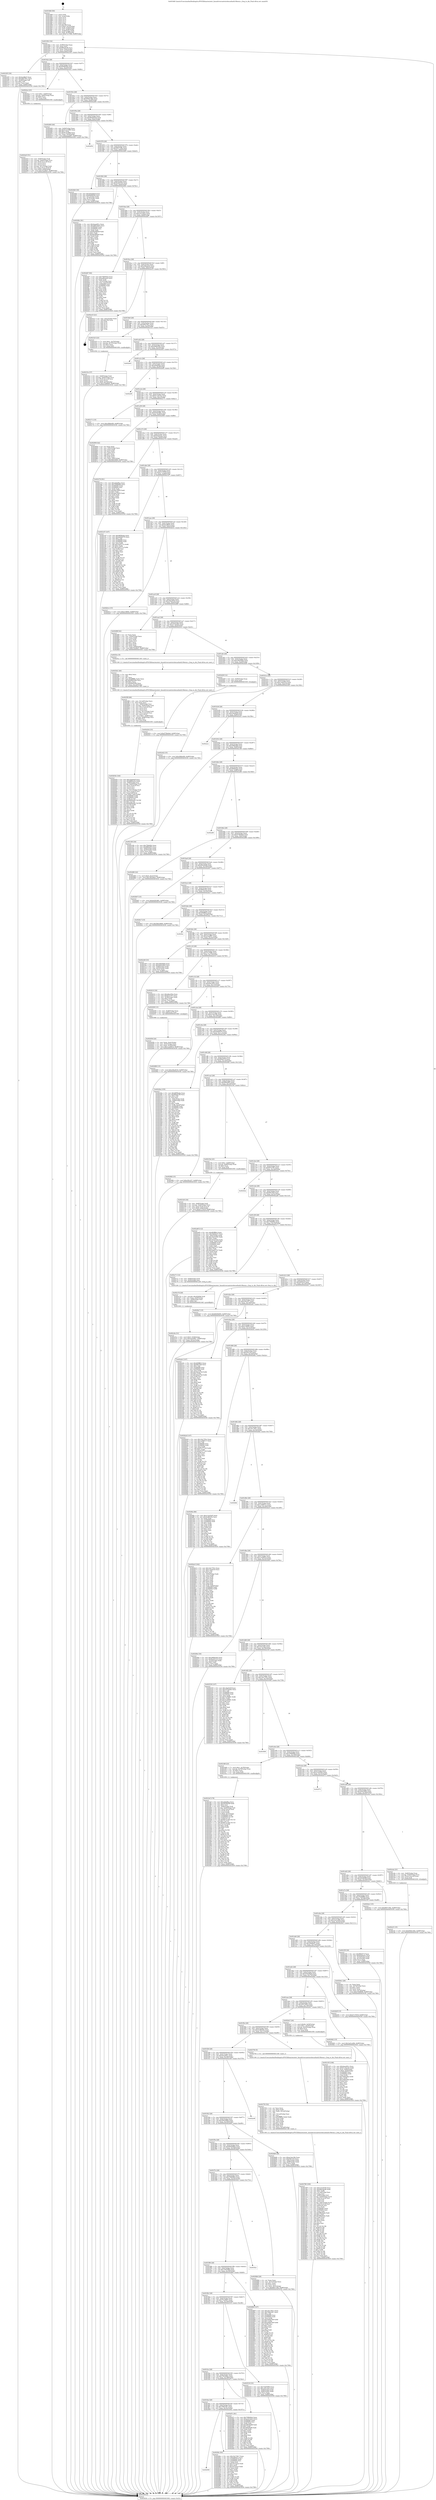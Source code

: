 digraph "0x4018d0" {
  label = "0x4018d0 (/mnt/c/Users/mathe/Desktop/tcc/POCII/binaries/extr_linuxdriversnetwirelessathath10kwmi.c_freq_to_idx_Final-ollvm.out::main(0))"
  labelloc = "t"
  node[shape=record]

  Entry [label="",width=0.3,height=0.3,shape=circle,fillcolor=black,style=filled]
  "0x401902" [label="{
     0x401902 [32]\l
     | [instrs]\l
     &nbsp;&nbsp;0x401902 \<+6\>: mov -0x98(%rbp),%eax\l
     &nbsp;&nbsp;0x401908 \<+2\>: mov %eax,%ecx\l
     &nbsp;&nbsp;0x40190a \<+6\>: sub $0x884eb1f6,%ecx\l
     &nbsp;&nbsp;0x401910 \<+6\>: mov %eax,-0x9c(%rbp)\l
     &nbsp;&nbsp;0x401916 \<+6\>: mov %ecx,-0xa0(%rbp)\l
     &nbsp;&nbsp;0x40191c \<+6\>: je 0000000000402305 \<main+0xa35\>\l
  }"]
  "0x402305" [label="{
     0x402305 [30]\l
     | [instrs]\l
     &nbsp;&nbsp;0x402305 \<+5\>: mov $0xbecffde5,%eax\l
     &nbsp;&nbsp;0x40230a \<+5\>: mov $0xa6f279e1,%ecx\l
     &nbsp;&nbsp;0x40230f \<+3\>: mov -0x2d(%rbp),%dl\l
     &nbsp;&nbsp;0x402312 \<+3\>: test $0x1,%dl\l
     &nbsp;&nbsp;0x402315 \<+3\>: cmovne %ecx,%eax\l
     &nbsp;&nbsp;0x402318 \<+6\>: mov %eax,-0x98(%rbp)\l
     &nbsp;&nbsp;0x40231e \<+5\>: jmp 0000000000403036 \<main+0x1766\>\l
  }"]
  "0x401922" [label="{
     0x401922 [28]\l
     | [instrs]\l
     &nbsp;&nbsp;0x401922 \<+5\>: jmp 0000000000401927 \<main+0x57\>\l
     &nbsp;&nbsp;0x401927 \<+6\>: mov -0x9c(%rbp),%eax\l
     &nbsp;&nbsp;0x40192d \<+5\>: sub $0x90b8f26d,%eax\l
     &nbsp;&nbsp;0x401932 \<+6\>: mov %eax,-0xa4(%rbp)\l
     &nbsp;&nbsp;0x401938 \<+6\>: je 00000000004024ce \<main+0xbfe\>\l
  }"]
  Exit [label="",width=0.3,height=0.3,shape=circle,fillcolor=black,style=filled,peripheries=2]
  "0x4024ce" [label="{
     0x4024ce [23]\l
     | [instrs]\l
     &nbsp;&nbsp;0x4024ce \<+7\>: movl $0x1,-0x80(%rbp)\l
     &nbsp;&nbsp;0x4024d5 \<+4\>: movslq -0x80(%rbp),%rax\l
     &nbsp;&nbsp;0x4024d9 \<+4\>: shl $0x4,%rax\l
     &nbsp;&nbsp;0x4024dd \<+3\>: mov %rax,%rdi\l
     &nbsp;&nbsp;0x4024e0 \<+5\>: call 0000000000401050 \<malloc@plt\>\l
     | [calls]\l
     &nbsp;&nbsp;0x401050 \{1\} (unknown)\l
  }"]
  "0x40193e" [label="{
     0x40193e [28]\l
     | [instrs]\l
     &nbsp;&nbsp;0x40193e \<+5\>: jmp 0000000000401943 \<main+0x73\>\l
     &nbsp;&nbsp;0x401943 \<+6\>: mov -0x9c(%rbp),%eax\l
     &nbsp;&nbsp;0x401949 \<+5\>: sub $0x95641482,%eax\l
     &nbsp;&nbsp;0x40194e \<+6\>: mov %eax,-0xa8(%rbp)\l
     &nbsp;&nbsp;0x401954 \<+6\>: je 0000000000402d00 \<main+0x1430\>\l
  }"]
  "0x402d34" [label="{
     0x402d34 [15]\l
     | [instrs]\l
     &nbsp;&nbsp;0x402d34 \<+10\>: movl $0xd758e6e6,-0x98(%rbp)\l
     &nbsp;&nbsp;0x402d3e \<+5\>: jmp 0000000000403036 \<main+0x1766\>\l
  }"]
  "0x402d00" [label="{
     0x402d00 [40]\l
     | [instrs]\l
     &nbsp;&nbsp;0x402d00 \<+6\>: mov -0x94(%rbp),%eax\l
     &nbsp;&nbsp;0x402d06 \<+5\>: add $0x912ec889,%eax\l
     &nbsp;&nbsp;0x402d0b \<+3\>: add $0x1,%eax\l
     &nbsp;&nbsp;0x402d0e \<+5\>: sub $0x912ec889,%eax\l
     &nbsp;&nbsp;0x402d13 \<+6\>: mov %eax,-0x94(%rbp)\l
     &nbsp;&nbsp;0x402d19 \<+10\>: movl $0xe2aadf07,-0x98(%rbp)\l
     &nbsp;&nbsp;0x402d23 \<+5\>: jmp 0000000000403036 \<main+0x1766\>\l
  }"]
  "0x40195a" [label="{
     0x40195a [28]\l
     | [instrs]\l
     &nbsp;&nbsp;0x40195a \<+5\>: jmp 000000000040195f \<main+0x8f\>\l
     &nbsp;&nbsp;0x40195f \<+6\>: mov -0x9c(%rbp),%eax\l
     &nbsp;&nbsp;0x401965 \<+5\>: sub $0x96a82b39,%eax\l
     &nbsp;&nbsp;0x40196a \<+6\>: mov %eax,-0xac(%rbp)\l
     &nbsp;&nbsp;0x401970 \<+6\>: je 0000000000402d52 \<main+0x1482\>\l
  }"]
  "0x402cf1" [label="{
     0x402cf1 [15]\l
     | [instrs]\l
     &nbsp;&nbsp;0x402cf1 \<+10\>: movl $0x95641482,-0x98(%rbp)\l
     &nbsp;&nbsp;0x402cfb \<+5\>: jmp 0000000000403036 \<main+0x1766\>\l
  }"]
  "0x402d52" [label="{
     0x402d52\l
  }", style=dashed]
  "0x401976" [label="{
     0x401976 [28]\l
     | [instrs]\l
     &nbsp;&nbsp;0x401976 \<+5\>: jmp 000000000040197b \<main+0xab\>\l
     &nbsp;&nbsp;0x40197b \<+6\>: mov -0x9c(%rbp),%eax\l
     &nbsp;&nbsp;0x401981 \<+5\>: sub $0x995719fa,%eax\l
     &nbsp;&nbsp;0x401986 \<+6\>: mov %eax,-0xb0(%rbp)\l
     &nbsp;&nbsp;0x40198c \<+6\>: je 00000000004024b0 \<main+0xbe0\>\l
  }"]
  "0x402c9a" [label="{
     0x402c9a [31]\l
     | [instrs]\l
     &nbsp;&nbsp;0x402c9a \<+10\>: movl $0x0,-0x94(%rbp)\l
     &nbsp;&nbsp;0x402ca4 \<+10\>: movl $0xe2aadf07,-0x98(%rbp)\l
     &nbsp;&nbsp;0x402cae \<+6\>: mov %eax,-0x1ac(%rbp)\l
     &nbsp;&nbsp;0x402cb4 \<+5\>: jmp 0000000000403036 \<main+0x1766\>\l
  }"]
  "0x4024b0" [label="{
     0x4024b0 [30]\l
     | [instrs]\l
     &nbsp;&nbsp;0x4024b0 \<+5\>: mov $0x454e0be9,%eax\l
     &nbsp;&nbsp;0x4024b5 \<+5\>: mov $0x90b8f26d,%ecx\l
     &nbsp;&nbsp;0x4024ba \<+3\>: mov -0x7c(%rbp),%edx\l
     &nbsp;&nbsp;0x4024bd \<+3\>: cmp -0x78(%rbp),%edx\l
     &nbsp;&nbsp;0x4024c0 \<+3\>: cmovl %ecx,%eax\l
     &nbsp;&nbsp;0x4024c3 \<+6\>: mov %eax,-0x98(%rbp)\l
     &nbsp;&nbsp;0x4024c9 \<+5\>: jmp 0000000000403036 \<main+0x1766\>\l
  }"]
  "0x401992" [label="{
     0x401992 [28]\l
     | [instrs]\l
     &nbsp;&nbsp;0x401992 \<+5\>: jmp 0000000000401997 \<main+0xc7\>\l
     &nbsp;&nbsp;0x401997 \<+6\>: mov -0x9c(%rbp),%eax\l
     &nbsp;&nbsp;0x40199d \<+5\>: sub $0x9a3815c5,%eax\l
     &nbsp;&nbsp;0x4019a2 \<+6\>: mov %eax,-0xb4(%rbp)\l
     &nbsp;&nbsp;0x4019a8 \<+6\>: je 000000000040208c \<main+0x7bc\>\l
  }"]
  "0x402c7d" [label="{
     0x402c7d [29]\l
     | [instrs]\l
     &nbsp;&nbsp;0x402c7d \<+10\>: movabs $0x4040b6,%rdi\l
     &nbsp;&nbsp;0x402c87 \<+6\>: mov %eax,-0x90(%rbp)\l
     &nbsp;&nbsp;0x402c8d \<+6\>: mov -0x90(%rbp),%esi\l
     &nbsp;&nbsp;0x402c93 \<+2\>: mov $0x0,%al\l
     &nbsp;&nbsp;0x402c95 \<+5\>: call 0000000000401040 \<printf@plt\>\l
     | [calls]\l
     &nbsp;&nbsp;0x401040 \{1\} (unknown)\l
  }"]
  "0x40208c" [label="{
     0x40208c [91]\l
     | [instrs]\l
     &nbsp;&nbsp;0x40208c \<+5\>: mov $0x4eaa491c,%eax\l
     &nbsp;&nbsp;0x402091 \<+5\>: mov $0x4897d403,%ecx\l
     &nbsp;&nbsp;0x402096 \<+7\>: mov 0x406060,%edx\l
     &nbsp;&nbsp;0x40209d \<+7\>: mov 0x406064,%esi\l
     &nbsp;&nbsp;0x4020a4 \<+2\>: mov %edx,%edi\l
     &nbsp;&nbsp;0x4020a6 \<+6\>: sub $0x84a9b929,%edi\l
     &nbsp;&nbsp;0x4020ac \<+3\>: sub $0x1,%edi\l
     &nbsp;&nbsp;0x4020af \<+6\>: add $0x84a9b929,%edi\l
     &nbsp;&nbsp;0x4020b5 \<+3\>: imul %edi,%edx\l
     &nbsp;&nbsp;0x4020b8 \<+3\>: and $0x1,%edx\l
     &nbsp;&nbsp;0x4020bb \<+3\>: cmp $0x0,%edx\l
     &nbsp;&nbsp;0x4020be \<+4\>: sete %r8b\l
     &nbsp;&nbsp;0x4020c2 \<+3\>: cmp $0xa,%esi\l
     &nbsp;&nbsp;0x4020c5 \<+4\>: setl %r9b\l
     &nbsp;&nbsp;0x4020c9 \<+3\>: mov %r8b,%r10b\l
     &nbsp;&nbsp;0x4020cc \<+3\>: and %r9b,%r10b\l
     &nbsp;&nbsp;0x4020cf \<+3\>: xor %r9b,%r8b\l
     &nbsp;&nbsp;0x4020d2 \<+3\>: or %r8b,%r10b\l
     &nbsp;&nbsp;0x4020d5 \<+4\>: test $0x1,%r10b\l
     &nbsp;&nbsp;0x4020d9 \<+3\>: cmovne %ecx,%eax\l
     &nbsp;&nbsp;0x4020dc \<+6\>: mov %eax,-0x98(%rbp)\l
     &nbsp;&nbsp;0x4020e2 \<+5\>: jmp 0000000000403036 \<main+0x1766\>\l
  }"]
  "0x4019ae" [label="{
     0x4019ae [28]\l
     | [instrs]\l
     &nbsp;&nbsp;0x4019ae \<+5\>: jmp 00000000004019b3 \<main+0xe3\>\l
     &nbsp;&nbsp;0x4019b3 \<+6\>: mov -0x9c(%rbp),%eax\l
     &nbsp;&nbsp;0x4019b9 \<+5\>: sub $0xa1b7a0e3,%eax\l
     &nbsp;&nbsp;0x4019be \<+6\>: mov %eax,-0xb8(%rbp)\l
     &nbsp;&nbsp;0x4019c4 \<+6\>: je 0000000000402dd7 \<main+0x1507\>\l
  }"]
  "0x402006" [label="{
     0x402006\l
  }", style=dashed]
  "0x402dd7" [label="{
     0x402dd7 [92]\l
     | [instrs]\l
     &nbsp;&nbsp;0x402dd7 \<+5\>: mov $0x70fb0bb4,%eax\l
     &nbsp;&nbsp;0x402ddc \<+5\>: mov $0xa48eaea5,%ecx\l
     &nbsp;&nbsp;0x402de1 \<+2\>: xor %edx,%edx\l
     &nbsp;&nbsp;0x402de3 \<+3\>: mov -0x3c(%rbp),%esi\l
     &nbsp;&nbsp;0x402de6 \<+3\>: mov %esi,-0x2c(%rbp)\l
     &nbsp;&nbsp;0x402de9 \<+7\>: mov 0x406060,%esi\l
     &nbsp;&nbsp;0x402df0 \<+7\>: mov 0x406064,%edi\l
     &nbsp;&nbsp;0x402df7 \<+3\>: sub $0x1,%edx\l
     &nbsp;&nbsp;0x402dfa \<+3\>: mov %esi,%r8d\l
     &nbsp;&nbsp;0x402dfd \<+3\>: add %edx,%r8d\l
     &nbsp;&nbsp;0x402e00 \<+4\>: imul %r8d,%esi\l
     &nbsp;&nbsp;0x402e04 \<+3\>: and $0x1,%esi\l
     &nbsp;&nbsp;0x402e07 \<+3\>: cmp $0x0,%esi\l
     &nbsp;&nbsp;0x402e0a \<+4\>: sete %r9b\l
     &nbsp;&nbsp;0x402e0e \<+3\>: cmp $0xa,%edi\l
     &nbsp;&nbsp;0x402e11 \<+4\>: setl %r10b\l
     &nbsp;&nbsp;0x402e15 \<+3\>: mov %r9b,%r11b\l
     &nbsp;&nbsp;0x402e18 \<+3\>: and %r10b,%r11b\l
     &nbsp;&nbsp;0x402e1b \<+3\>: xor %r10b,%r9b\l
     &nbsp;&nbsp;0x402e1e \<+3\>: or %r9b,%r11b\l
     &nbsp;&nbsp;0x402e21 \<+4\>: test $0x1,%r11b\l
     &nbsp;&nbsp;0x402e25 \<+3\>: cmovne %ecx,%eax\l
     &nbsp;&nbsp;0x402e28 \<+6\>: mov %eax,-0x98(%rbp)\l
     &nbsp;&nbsp;0x402e2e \<+5\>: jmp 0000000000403036 \<main+0x1766\>\l
  }"]
  "0x4019ca" [label="{
     0x4019ca [28]\l
     | [instrs]\l
     &nbsp;&nbsp;0x4019ca \<+5\>: jmp 00000000004019cf \<main+0xff\>\l
     &nbsp;&nbsp;0x4019cf \<+6\>: mov -0x9c(%rbp),%eax\l
     &nbsp;&nbsp;0x4019d5 \<+5\>: sub $0xa48eaea5,%eax\l
     &nbsp;&nbsp;0x4019da \<+6\>: mov %eax,-0xbc(%rbp)\l
     &nbsp;&nbsp;0x4019e0 \<+6\>: je 0000000000402e33 \<main+0x1563\>\l
  }"]
  "0x40294c" [label="{
     0x40294c [91]\l
     | [instrs]\l
     &nbsp;&nbsp;0x40294c \<+5\>: mov $0x16c738c7,%eax\l
     &nbsp;&nbsp;0x402951 \<+5\>: mov $0xbdf54c2,%ecx\l
     &nbsp;&nbsp;0x402956 \<+7\>: mov 0x406060,%edx\l
     &nbsp;&nbsp;0x40295d \<+7\>: mov 0x406064,%esi\l
     &nbsp;&nbsp;0x402964 \<+2\>: mov %edx,%edi\l
     &nbsp;&nbsp;0x402966 \<+6\>: add $0x357eaea3,%edi\l
     &nbsp;&nbsp;0x40296c \<+3\>: sub $0x1,%edi\l
     &nbsp;&nbsp;0x40296f \<+6\>: sub $0x357eaea3,%edi\l
     &nbsp;&nbsp;0x402975 \<+3\>: imul %edi,%edx\l
     &nbsp;&nbsp;0x402978 \<+3\>: and $0x1,%edx\l
     &nbsp;&nbsp;0x40297b \<+3\>: cmp $0x0,%edx\l
     &nbsp;&nbsp;0x40297e \<+4\>: sete %r8b\l
     &nbsp;&nbsp;0x402982 \<+3\>: cmp $0xa,%esi\l
     &nbsp;&nbsp;0x402985 \<+4\>: setl %r9b\l
     &nbsp;&nbsp;0x402989 \<+3\>: mov %r8b,%r10b\l
     &nbsp;&nbsp;0x40298c \<+3\>: and %r9b,%r10b\l
     &nbsp;&nbsp;0x40298f \<+3\>: xor %r9b,%r8b\l
     &nbsp;&nbsp;0x402992 \<+3\>: or %r8b,%r10b\l
     &nbsp;&nbsp;0x402995 \<+4\>: test $0x1,%r10b\l
     &nbsp;&nbsp;0x402999 \<+3\>: cmovne %ecx,%eax\l
     &nbsp;&nbsp;0x40299c \<+6\>: mov %eax,-0x98(%rbp)\l
     &nbsp;&nbsp;0x4029a2 \<+5\>: jmp 0000000000403036 \<main+0x1766\>\l
  }"]
  "0x402e33" [label="{
     0x402e33 [21]\l
     | [instrs]\l
     &nbsp;&nbsp;0x402e33 \<+3\>: mov -0x2c(%rbp),%eax\l
     &nbsp;&nbsp;0x402e36 \<+7\>: add $0x198,%rsp\l
     &nbsp;&nbsp;0x402e3d \<+1\>: pop %rbx\l
     &nbsp;&nbsp;0x402e3e \<+2\>: pop %r12\l
     &nbsp;&nbsp;0x402e40 \<+2\>: pop %r13\l
     &nbsp;&nbsp;0x402e42 \<+2\>: pop %r14\l
     &nbsp;&nbsp;0x402e44 \<+2\>: pop %r15\l
     &nbsp;&nbsp;0x402e46 \<+1\>: pop %rbp\l
     &nbsp;&nbsp;0x402e47 \<+1\>: ret\l
  }"]
  "0x4019e6" [label="{
     0x4019e6 [28]\l
     | [instrs]\l
     &nbsp;&nbsp;0x4019e6 \<+5\>: jmp 00000000004019eb \<main+0x11b\>\l
     &nbsp;&nbsp;0x4019eb \<+6\>: mov -0x9c(%rbp),%eax\l
     &nbsp;&nbsp;0x4019f1 \<+5\>: sub $0xa6f279e1,%eax\l
     &nbsp;&nbsp;0x4019f6 \<+6\>: mov %eax,-0xc0(%rbp)\l
     &nbsp;&nbsp;0x4019fc \<+6\>: je 0000000000402323 \<main+0xa53\>\l
  }"]
  "0x401fea" [label="{
     0x401fea [28]\l
     | [instrs]\l
     &nbsp;&nbsp;0x401fea \<+5\>: jmp 0000000000401fef \<main+0x71f\>\l
     &nbsp;&nbsp;0x401fef \<+6\>: mov -0x9c(%rbp),%eax\l
     &nbsp;&nbsp;0x401ff5 \<+5\>: sub $0x79df1407,%eax\l
     &nbsp;&nbsp;0x401ffa \<+6\>: mov %eax,-0x19c(%rbp)\l
     &nbsp;&nbsp;0x402000 \<+6\>: je 000000000040294c \<main+0x107c\>\l
  }"]
  "0x402323" [label="{
     0x402323 [23]\l
     | [instrs]\l
     &nbsp;&nbsp;0x402323 \<+7\>: movl $0x1,-0x70(%rbp)\l
     &nbsp;&nbsp;0x40232a \<+4\>: movslq -0x70(%rbp),%rax\l
     &nbsp;&nbsp;0x40232e \<+4\>: shl $0x3,%rax\l
     &nbsp;&nbsp;0x402332 \<+3\>: mov %rax,%rdi\l
     &nbsp;&nbsp;0x402335 \<+5\>: call 0000000000401050 \<malloc@plt\>\l
     | [calls]\l
     &nbsp;&nbsp;0x401050 \{1\} (unknown)\l
  }"]
  "0x401a02" [label="{
     0x401a02 [28]\l
     | [instrs]\l
     &nbsp;&nbsp;0x401a02 \<+5\>: jmp 0000000000401a07 \<main+0x137\>\l
     &nbsp;&nbsp;0x401a07 \<+6\>: mov -0x9c(%rbp),%eax\l
     &nbsp;&nbsp;0x401a0d \<+5\>: sub $0xa969e5d4,%eax\l
     &nbsp;&nbsp;0x401a12 \<+6\>: mov %eax,-0xc4(%rbp)\l
     &nbsp;&nbsp;0x401a18 \<+6\>: je 0000000000402d43 \<main+0x1473\>\l
  }"]
  "0x402d7c" [label="{
     0x402d7c [91]\l
     | [instrs]\l
     &nbsp;&nbsp;0x402d7c \<+5\>: mov $0x70fb0bb4,%eax\l
     &nbsp;&nbsp;0x402d81 \<+5\>: mov $0xa1b7a0e3,%ecx\l
     &nbsp;&nbsp;0x402d86 \<+7\>: mov 0x406060,%edx\l
     &nbsp;&nbsp;0x402d8d \<+7\>: mov 0x406064,%esi\l
     &nbsp;&nbsp;0x402d94 \<+2\>: mov %edx,%edi\l
     &nbsp;&nbsp;0x402d96 \<+6\>: add $0x260e8a68,%edi\l
     &nbsp;&nbsp;0x402d9c \<+3\>: sub $0x1,%edi\l
     &nbsp;&nbsp;0x402d9f \<+6\>: sub $0x260e8a68,%edi\l
     &nbsp;&nbsp;0x402da5 \<+3\>: imul %edi,%edx\l
     &nbsp;&nbsp;0x402da8 \<+3\>: and $0x1,%edx\l
     &nbsp;&nbsp;0x402dab \<+3\>: cmp $0x0,%edx\l
     &nbsp;&nbsp;0x402dae \<+4\>: sete %r8b\l
     &nbsp;&nbsp;0x402db2 \<+3\>: cmp $0xa,%esi\l
     &nbsp;&nbsp;0x402db5 \<+4\>: setl %r9b\l
     &nbsp;&nbsp;0x402db9 \<+3\>: mov %r8b,%r10b\l
     &nbsp;&nbsp;0x402dbc \<+3\>: and %r9b,%r10b\l
     &nbsp;&nbsp;0x402dbf \<+3\>: xor %r9b,%r8b\l
     &nbsp;&nbsp;0x402dc2 \<+3\>: or %r8b,%r10b\l
     &nbsp;&nbsp;0x402dc5 \<+4\>: test $0x1,%r10b\l
     &nbsp;&nbsp;0x402dc9 \<+3\>: cmovne %ecx,%eax\l
     &nbsp;&nbsp;0x402dcc \<+6\>: mov %eax,-0x98(%rbp)\l
     &nbsp;&nbsp;0x402dd2 \<+5\>: jmp 0000000000403036 \<main+0x1766\>\l
  }"]
  "0x402d43" [label="{
     0x402d43\l
  }", style=dashed]
  "0x401a1e" [label="{
     0x401a1e [28]\l
     | [instrs]\l
     &nbsp;&nbsp;0x401a1e \<+5\>: jmp 0000000000401a23 \<main+0x153\>\l
     &nbsp;&nbsp;0x401a23 \<+6\>: mov -0x9c(%rbp),%eax\l
     &nbsp;&nbsp;0x401a29 \<+5\>: sub $0xaddaf8aa,%eax\l
     &nbsp;&nbsp;0x401a2e \<+6\>: mov %eax,-0xc8(%rbp)\l
     &nbsp;&nbsp;0x401a34 \<+6\>: je 0000000000402e8f \<main+0x15bf\>\l
  }"]
  "0x402789" [label="{
     0x402789 [190]\l
     | [instrs]\l
     &nbsp;&nbsp;0x402789 \<+5\>: mov $0x214c83d5,%ecx\l
     &nbsp;&nbsp;0x40278e \<+5\>: mov $0xd84c8a48,%edx\l
     &nbsp;&nbsp;0x402793 \<+3\>: mov $0x1,%r8b\l
     &nbsp;&nbsp;0x402796 \<+6\>: mov -0x1a8(%rbp),%esi\l
     &nbsp;&nbsp;0x40279c \<+3\>: imul %eax,%esi\l
     &nbsp;&nbsp;0x40279f \<+4\>: mov -0x60(%rbp),%r9\l
     &nbsp;&nbsp;0x4027a3 \<+4\>: movslq -0x64(%rbp),%r10\l
     &nbsp;&nbsp;0x4027a7 \<+4\>: mov (%r9,%r10,8),%r9\l
     &nbsp;&nbsp;0x4027ab \<+3\>: mov (%r9),%r9\l
     &nbsp;&nbsp;0x4027ae \<+3\>: mov (%r9),%r9\l
     &nbsp;&nbsp;0x4027b1 \<+7\>: movslq -0x8c(%rbp),%r10\l
     &nbsp;&nbsp;0x4027b8 \<+4\>: mov (%r9,%r10,8),%r9\l
     &nbsp;&nbsp;0x4027bc \<+4\>: mov 0x8(%r9),%r9\l
     &nbsp;&nbsp;0x4027c0 \<+3\>: mov %esi,(%r9)\l
     &nbsp;&nbsp;0x4027c3 \<+7\>: mov 0x406060,%eax\l
     &nbsp;&nbsp;0x4027ca \<+7\>: mov 0x406064,%esi\l
     &nbsp;&nbsp;0x4027d1 \<+2\>: mov %eax,%edi\l
     &nbsp;&nbsp;0x4027d3 \<+6\>: sub $0x5f6ebebe,%edi\l
     &nbsp;&nbsp;0x4027d9 \<+3\>: sub $0x1,%edi\l
     &nbsp;&nbsp;0x4027dc \<+6\>: add $0x5f6ebebe,%edi\l
     &nbsp;&nbsp;0x4027e2 \<+3\>: imul %edi,%eax\l
     &nbsp;&nbsp;0x4027e5 \<+3\>: and $0x1,%eax\l
     &nbsp;&nbsp;0x4027e8 \<+3\>: cmp $0x0,%eax\l
     &nbsp;&nbsp;0x4027eb \<+4\>: sete %r11b\l
     &nbsp;&nbsp;0x4027ef \<+3\>: cmp $0xa,%esi\l
     &nbsp;&nbsp;0x4027f2 \<+3\>: setl %bl\l
     &nbsp;&nbsp;0x4027f5 \<+3\>: mov %r11b,%r14b\l
     &nbsp;&nbsp;0x4027f8 \<+4\>: xor $0xff,%r14b\l
     &nbsp;&nbsp;0x4027fc \<+3\>: mov %bl,%r15b\l
     &nbsp;&nbsp;0x4027ff \<+4\>: xor $0xff,%r15b\l
     &nbsp;&nbsp;0x402803 \<+4\>: xor $0x1,%r8b\l
     &nbsp;&nbsp;0x402807 \<+3\>: mov %r14b,%r12b\l
     &nbsp;&nbsp;0x40280a \<+4\>: and $0xff,%r12b\l
     &nbsp;&nbsp;0x40280e \<+3\>: and %r8b,%r11b\l
     &nbsp;&nbsp;0x402811 \<+3\>: mov %r15b,%r13b\l
     &nbsp;&nbsp;0x402814 \<+4\>: and $0xff,%r13b\l
     &nbsp;&nbsp;0x402818 \<+3\>: and %r8b,%bl\l
     &nbsp;&nbsp;0x40281b \<+3\>: or %r11b,%r12b\l
     &nbsp;&nbsp;0x40281e \<+3\>: or %bl,%r13b\l
     &nbsp;&nbsp;0x402821 \<+3\>: xor %r13b,%r12b\l
     &nbsp;&nbsp;0x402824 \<+3\>: or %r15b,%r14b\l
     &nbsp;&nbsp;0x402827 \<+4\>: xor $0xff,%r14b\l
     &nbsp;&nbsp;0x40282b \<+4\>: or $0x1,%r8b\l
     &nbsp;&nbsp;0x40282f \<+3\>: and %r8b,%r14b\l
     &nbsp;&nbsp;0x402832 \<+3\>: or %r14b,%r12b\l
     &nbsp;&nbsp;0x402835 \<+4\>: test $0x1,%r12b\l
     &nbsp;&nbsp;0x402839 \<+3\>: cmovne %edx,%ecx\l
     &nbsp;&nbsp;0x40283c \<+6\>: mov %ecx,-0x98(%rbp)\l
     &nbsp;&nbsp;0x402842 \<+5\>: jmp 0000000000403036 \<main+0x1766\>\l
  }"]
  "0x402e8f" [label="{
     0x402e8f\l
  }", style=dashed]
  "0x401a3a" [label="{
     0x401a3a [28]\l
     | [instrs]\l
     &nbsp;&nbsp;0x401a3a \<+5\>: jmp 0000000000401a3f \<main+0x16f\>\l
     &nbsp;&nbsp;0x401a3f \<+6\>: mov -0x9c(%rbp),%eax\l
     &nbsp;&nbsp;0x401a45 \<+5\>: sub $0xb11de102,%eax\l
     &nbsp;&nbsp;0x401a4a \<+6\>: mov %eax,-0xcc(%rbp)\l
     &nbsp;&nbsp;0x401a50 \<+6\>: je 0000000000402171 \<main+0x8a1\>\l
  }"]
  "0x402755" [label="{
     0x402755 [52]\l
     | [instrs]\l
     &nbsp;&nbsp;0x402755 \<+2\>: xor %ecx,%ecx\l
     &nbsp;&nbsp;0x402757 \<+5\>: mov $0x2,%edx\l
     &nbsp;&nbsp;0x40275c \<+6\>: mov %edx,-0x1a4(%rbp)\l
     &nbsp;&nbsp;0x402762 \<+1\>: cltd\l
     &nbsp;&nbsp;0x402763 \<+6\>: mov -0x1a4(%rbp),%esi\l
     &nbsp;&nbsp;0x402769 \<+2\>: idiv %esi\l
     &nbsp;&nbsp;0x40276b \<+6\>: imul $0xfffffffe,%edx,%edx\l
     &nbsp;&nbsp;0x402771 \<+2\>: mov %ecx,%edi\l
     &nbsp;&nbsp;0x402773 \<+2\>: sub %edx,%edi\l
     &nbsp;&nbsp;0x402775 \<+2\>: mov %ecx,%edx\l
     &nbsp;&nbsp;0x402777 \<+3\>: sub $0x1,%edx\l
     &nbsp;&nbsp;0x40277a \<+2\>: add %edx,%edi\l
     &nbsp;&nbsp;0x40277c \<+2\>: sub %edi,%ecx\l
     &nbsp;&nbsp;0x40277e \<+6\>: mov %ecx,-0x1a8(%rbp)\l
     &nbsp;&nbsp;0x402784 \<+5\>: call 0000000000401160 \<next_i\>\l
     | [calls]\l
     &nbsp;&nbsp;0x401160 \{1\} (/mnt/c/Users/mathe/Desktop/tcc/POCII/binaries/extr_linuxdriversnetwirelessathath10kwmi.c_freq_to_idx_Final-ollvm.out::next_i)\l
  }"]
  "0x402171" [label="{
     0x402171 [15]\l
     | [instrs]\l
     &nbsp;&nbsp;0x402171 \<+10\>: movl $0xc88de4fd,-0x98(%rbp)\l
     &nbsp;&nbsp;0x40217b \<+5\>: jmp 0000000000403036 \<main+0x1766\>\l
  }"]
  "0x401a56" [label="{
     0x401a56 [28]\l
     | [instrs]\l
     &nbsp;&nbsp;0x401a56 \<+5\>: jmp 0000000000401a5b \<main+0x18b\>\l
     &nbsp;&nbsp;0x401a5b \<+6\>: mov -0x9c(%rbp),%eax\l
     &nbsp;&nbsp;0x401a61 \<+5\>: sub $0xb4263d61,%eax\l
     &nbsp;&nbsp;0x401a66 \<+6\>: mov %eax,-0xd0(%rbp)\l
     &nbsp;&nbsp;0x401a6c \<+6\>: je 0000000000402856 \<main+0xf86\>\l
  }"]
  "0x40263b" [label="{
     0x40263b [140]\l
     | [instrs]\l
     &nbsp;&nbsp;0x40263b \<+5\>: mov $0xc2ba9a5f,%ecx\l
     &nbsp;&nbsp;0x402640 \<+5\>: mov $0xdbf0ecb2,%edx\l
     &nbsp;&nbsp;0x402645 \<+4\>: mov -0x60(%rbp),%rsi\l
     &nbsp;&nbsp;0x402649 \<+4\>: movslq -0x64(%rbp),%rdi\l
     &nbsp;&nbsp;0x40264d \<+4\>: mov (%rsi,%rdi,8),%rsi\l
     &nbsp;&nbsp;0x402651 \<+3\>: mov (%rsi),%rsi\l
     &nbsp;&nbsp;0x402654 \<+3\>: mov (%rsi),%rsi\l
     &nbsp;&nbsp;0x402657 \<+4\>: movslq -0x7c(%rbp),%rdi\l
     &nbsp;&nbsp;0x40265b \<+4\>: mov (%rsi,%rdi,8),%rsi\l
     &nbsp;&nbsp;0x40265f \<+4\>: mov %rax,0x8(%rsi)\l
     &nbsp;&nbsp;0x402663 \<+10\>: movl $0x0,-0x8c(%rbp)\l
     &nbsp;&nbsp;0x40266d \<+8\>: mov 0x406060,%r8d\l
     &nbsp;&nbsp;0x402675 \<+8\>: mov 0x406064,%r9d\l
     &nbsp;&nbsp;0x40267d \<+3\>: mov %r8d,%r10d\l
     &nbsp;&nbsp;0x402680 \<+7\>: add $0x6d06a461,%r10d\l
     &nbsp;&nbsp;0x402687 \<+4\>: sub $0x1,%r10d\l
     &nbsp;&nbsp;0x40268b \<+7\>: sub $0x6d06a461,%r10d\l
     &nbsp;&nbsp;0x402692 \<+4\>: imul %r10d,%r8d\l
     &nbsp;&nbsp;0x402696 \<+4\>: and $0x1,%r8d\l
     &nbsp;&nbsp;0x40269a \<+4\>: cmp $0x0,%r8d\l
     &nbsp;&nbsp;0x40269e \<+4\>: sete %r11b\l
     &nbsp;&nbsp;0x4026a2 \<+4\>: cmp $0xa,%r9d\l
     &nbsp;&nbsp;0x4026a6 \<+3\>: setl %bl\l
     &nbsp;&nbsp;0x4026a9 \<+3\>: mov %r11b,%r14b\l
     &nbsp;&nbsp;0x4026ac \<+3\>: and %bl,%r14b\l
     &nbsp;&nbsp;0x4026af \<+3\>: xor %bl,%r11b\l
     &nbsp;&nbsp;0x4026b2 \<+3\>: or %r11b,%r14b\l
     &nbsp;&nbsp;0x4026b5 \<+4\>: test $0x1,%r14b\l
     &nbsp;&nbsp;0x4026b9 \<+3\>: cmovne %edx,%ecx\l
     &nbsp;&nbsp;0x4026bc \<+6\>: mov %ecx,-0x98(%rbp)\l
     &nbsp;&nbsp;0x4026c2 \<+5\>: jmp 0000000000403036 \<main+0x1766\>\l
  }"]
  "0x402856" [label="{
     0x402856 [42]\l
     | [instrs]\l
     &nbsp;&nbsp;0x402856 \<+2\>: xor %eax,%eax\l
     &nbsp;&nbsp;0x402858 \<+6\>: mov -0x8c(%rbp),%ecx\l
     &nbsp;&nbsp;0x40285e \<+2\>: mov %eax,%edx\l
     &nbsp;&nbsp;0x402860 \<+2\>: sub %ecx,%edx\l
     &nbsp;&nbsp;0x402862 \<+2\>: mov %eax,%ecx\l
     &nbsp;&nbsp;0x402864 \<+3\>: sub $0x1,%ecx\l
     &nbsp;&nbsp;0x402867 \<+2\>: add %ecx,%edx\l
     &nbsp;&nbsp;0x402869 \<+2\>: sub %edx,%eax\l
     &nbsp;&nbsp;0x40286b \<+6\>: mov %eax,-0x8c(%rbp)\l
     &nbsp;&nbsp;0x402871 \<+10\>: movl $0x58d16660,-0x98(%rbp)\l
     &nbsp;&nbsp;0x40287b \<+5\>: jmp 0000000000403036 \<main+0x1766\>\l
  }"]
  "0x401a72" [label="{
     0x401a72 [28]\l
     | [instrs]\l
     &nbsp;&nbsp;0x401a72 \<+5\>: jmp 0000000000401a77 \<main+0x1a7\>\l
     &nbsp;&nbsp;0x401a77 \<+6\>: mov -0x9c(%rbp),%eax\l
     &nbsp;&nbsp;0x401a7d \<+5\>: sub $0xb4abeeac,%eax\l
     &nbsp;&nbsp;0x401a82 \<+6\>: mov %eax,-0xd4(%rbp)\l
     &nbsp;&nbsp;0x401a88 \<+6\>: je 000000000040237d \<main+0xaad\>\l
  }"]
  "0x4025f9" [label="{
     0x4025f9 [66]\l
     | [instrs]\l
     &nbsp;&nbsp;0x4025f9 \<+6\>: mov -0x1a0(%rbp),%ecx\l
     &nbsp;&nbsp;0x4025ff \<+3\>: imul %eax,%ecx\l
     &nbsp;&nbsp;0x402602 \<+4\>: mov -0x60(%rbp),%rsi\l
     &nbsp;&nbsp;0x402606 \<+4\>: movslq -0x64(%rbp),%rdi\l
     &nbsp;&nbsp;0x40260a \<+4\>: mov (%rsi,%rdi,8),%rsi\l
     &nbsp;&nbsp;0x40260e \<+3\>: mov (%rsi),%rsi\l
     &nbsp;&nbsp;0x402611 \<+3\>: mov (%rsi),%rsi\l
     &nbsp;&nbsp;0x402614 \<+4\>: movslq -0x7c(%rbp),%rdi\l
     &nbsp;&nbsp;0x402618 \<+4\>: mov (%rsi,%rdi,8),%rsi\l
     &nbsp;&nbsp;0x40261c \<+2\>: mov %ecx,(%rsi)\l
     &nbsp;&nbsp;0x40261e \<+10\>: movl $0x1,-0x88(%rbp)\l
     &nbsp;&nbsp;0x402628 \<+7\>: movslq -0x88(%rbp),%rsi\l
     &nbsp;&nbsp;0x40262f \<+4\>: shl $0x2,%rsi\l
     &nbsp;&nbsp;0x402633 \<+3\>: mov %rsi,%rdi\l
     &nbsp;&nbsp;0x402636 \<+5\>: call 0000000000401050 \<malloc@plt\>\l
     | [calls]\l
     &nbsp;&nbsp;0x401050 \{1\} (unknown)\l
  }"]
  "0x40237d" [label="{
     0x40237d [91]\l
     | [instrs]\l
     &nbsp;&nbsp;0x40237d \<+5\>: mov $0xaddaf8aa,%eax\l
     &nbsp;&nbsp;0x402382 \<+5\>: mov $0x1f09b99d,%ecx\l
     &nbsp;&nbsp;0x402387 \<+7\>: mov 0x406060,%edx\l
     &nbsp;&nbsp;0x40238e \<+7\>: mov 0x406064,%esi\l
     &nbsp;&nbsp;0x402395 \<+2\>: mov %edx,%edi\l
     &nbsp;&nbsp;0x402397 \<+6\>: sub $0xabe19d55,%edi\l
     &nbsp;&nbsp;0x40239d \<+3\>: sub $0x1,%edi\l
     &nbsp;&nbsp;0x4023a0 \<+6\>: add $0xabe19d55,%edi\l
     &nbsp;&nbsp;0x4023a6 \<+3\>: imul %edi,%edx\l
     &nbsp;&nbsp;0x4023a9 \<+3\>: and $0x1,%edx\l
     &nbsp;&nbsp;0x4023ac \<+3\>: cmp $0x0,%edx\l
     &nbsp;&nbsp;0x4023af \<+4\>: sete %r8b\l
     &nbsp;&nbsp;0x4023b3 \<+3\>: cmp $0xa,%esi\l
     &nbsp;&nbsp;0x4023b6 \<+4\>: setl %r9b\l
     &nbsp;&nbsp;0x4023ba \<+3\>: mov %r8b,%r10b\l
     &nbsp;&nbsp;0x4023bd \<+3\>: and %r9b,%r10b\l
     &nbsp;&nbsp;0x4023c0 \<+3\>: xor %r9b,%r8b\l
     &nbsp;&nbsp;0x4023c3 \<+3\>: or %r8b,%r10b\l
     &nbsp;&nbsp;0x4023c6 \<+4\>: test $0x1,%r10b\l
     &nbsp;&nbsp;0x4023ca \<+3\>: cmovne %ecx,%eax\l
     &nbsp;&nbsp;0x4023cd \<+6\>: mov %eax,-0x98(%rbp)\l
     &nbsp;&nbsp;0x4023d3 \<+5\>: jmp 0000000000403036 \<main+0x1766\>\l
  }"]
  "0x401a8e" [label="{
     0x401a8e [28]\l
     | [instrs]\l
     &nbsp;&nbsp;0x401a8e \<+5\>: jmp 0000000000401a93 \<main+0x1c3\>\l
     &nbsp;&nbsp;0x401a93 \<+6\>: mov -0x9c(%rbp),%eax\l
     &nbsp;&nbsp;0x401a99 \<+5\>: sub $0xb7c7053f,%eax\l
     &nbsp;&nbsp;0x401a9e \<+6\>: mov %eax,-0xd8(%rbp)\l
     &nbsp;&nbsp;0x401aa4 \<+6\>: je 00000000004021d7 \<main+0x907\>\l
  }"]
  "0x4025d1" [label="{
     0x4025d1 [40]\l
     | [instrs]\l
     &nbsp;&nbsp;0x4025d1 \<+5\>: mov $0x2,%ecx\l
     &nbsp;&nbsp;0x4025d6 \<+1\>: cltd\l
     &nbsp;&nbsp;0x4025d7 \<+2\>: idiv %ecx\l
     &nbsp;&nbsp;0x4025d9 \<+6\>: imul $0xfffffffe,%edx,%ecx\l
     &nbsp;&nbsp;0x4025df \<+6\>: add $0xf92fc494,%ecx\l
     &nbsp;&nbsp;0x4025e5 \<+3\>: add $0x1,%ecx\l
     &nbsp;&nbsp;0x4025e8 \<+6\>: sub $0xf92fc494,%ecx\l
     &nbsp;&nbsp;0x4025ee \<+6\>: mov %ecx,-0x1a0(%rbp)\l
     &nbsp;&nbsp;0x4025f4 \<+5\>: call 0000000000401160 \<next_i\>\l
     | [calls]\l
     &nbsp;&nbsp;0x401160 \{1\} (/mnt/c/Users/mathe/Desktop/tcc/POCII/binaries/extr_linuxdriversnetwirelessathath10kwmi.c_freq_to_idx_Final-ollvm.out::next_i)\l
  }"]
  "0x4021d7" [label="{
     0x4021d7 [147]\l
     | [instrs]\l
     &nbsp;&nbsp;0x4021d7 \<+5\>: mov $0xd6f56ada,%eax\l
     &nbsp;&nbsp;0x4021dc \<+5\>: mov $0xedd46370,%ecx\l
     &nbsp;&nbsp;0x4021e1 \<+2\>: mov $0x1,%dl\l
     &nbsp;&nbsp;0x4021e3 \<+7\>: mov 0x406060,%esi\l
     &nbsp;&nbsp;0x4021ea \<+7\>: mov 0x406064,%edi\l
     &nbsp;&nbsp;0x4021f1 \<+3\>: mov %esi,%r8d\l
     &nbsp;&nbsp;0x4021f4 \<+7\>: add $0x3cb07c7a,%r8d\l
     &nbsp;&nbsp;0x4021fb \<+4\>: sub $0x1,%r8d\l
     &nbsp;&nbsp;0x4021ff \<+7\>: sub $0x3cb07c7a,%r8d\l
     &nbsp;&nbsp;0x402206 \<+4\>: imul %r8d,%esi\l
     &nbsp;&nbsp;0x40220a \<+3\>: and $0x1,%esi\l
     &nbsp;&nbsp;0x40220d \<+3\>: cmp $0x0,%esi\l
     &nbsp;&nbsp;0x402210 \<+4\>: sete %r9b\l
     &nbsp;&nbsp;0x402214 \<+3\>: cmp $0xa,%edi\l
     &nbsp;&nbsp;0x402217 \<+4\>: setl %r10b\l
     &nbsp;&nbsp;0x40221b \<+3\>: mov %r9b,%r11b\l
     &nbsp;&nbsp;0x40221e \<+4\>: xor $0xff,%r11b\l
     &nbsp;&nbsp;0x402222 \<+3\>: mov %r10b,%bl\l
     &nbsp;&nbsp;0x402225 \<+3\>: xor $0xff,%bl\l
     &nbsp;&nbsp;0x402228 \<+3\>: xor $0x1,%dl\l
     &nbsp;&nbsp;0x40222b \<+3\>: mov %r11b,%r14b\l
     &nbsp;&nbsp;0x40222e \<+4\>: and $0xff,%r14b\l
     &nbsp;&nbsp;0x402232 \<+3\>: and %dl,%r9b\l
     &nbsp;&nbsp;0x402235 \<+3\>: mov %bl,%r15b\l
     &nbsp;&nbsp;0x402238 \<+4\>: and $0xff,%r15b\l
     &nbsp;&nbsp;0x40223c \<+3\>: and %dl,%r10b\l
     &nbsp;&nbsp;0x40223f \<+3\>: or %r9b,%r14b\l
     &nbsp;&nbsp;0x402242 \<+3\>: or %r10b,%r15b\l
     &nbsp;&nbsp;0x402245 \<+3\>: xor %r15b,%r14b\l
     &nbsp;&nbsp;0x402248 \<+3\>: or %bl,%r11b\l
     &nbsp;&nbsp;0x40224b \<+4\>: xor $0xff,%r11b\l
     &nbsp;&nbsp;0x40224f \<+3\>: or $0x1,%dl\l
     &nbsp;&nbsp;0x402252 \<+3\>: and %dl,%r11b\l
     &nbsp;&nbsp;0x402255 \<+3\>: or %r11b,%r14b\l
     &nbsp;&nbsp;0x402258 \<+4\>: test $0x1,%r14b\l
     &nbsp;&nbsp;0x40225c \<+3\>: cmovne %ecx,%eax\l
     &nbsp;&nbsp;0x40225f \<+6\>: mov %eax,-0x98(%rbp)\l
     &nbsp;&nbsp;0x402265 \<+5\>: jmp 0000000000403036 \<main+0x1766\>\l
  }"]
  "0x401aaa" [label="{
     0x401aaa [28]\l
     | [instrs]\l
     &nbsp;&nbsp;0x401aaa \<+5\>: jmp 0000000000401aaf \<main+0x1df\>\l
     &nbsp;&nbsp;0x401aaf \<+6\>: mov -0x9c(%rbp),%eax\l
     &nbsp;&nbsp;0x401ab5 \<+5\>: sub $0xbecffde5,%eax\l
     &nbsp;&nbsp;0x401aba \<+6\>: mov %eax,-0xdc(%rbp)\l
     &nbsp;&nbsp;0x401ac0 \<+6\>: je 0000000000402b1e \<main+0x124e\>\l
  }"]
  "0x401fce" [label="{
     0x401fce [28]\l
     | [instrs]\l
     &nbsp;&nbsp;0x401fce \<+5\>: jmp 0000000000401fd3 \<main+0x703\>\l
     &nbsp;&nbsp;0x401fd3 \<+6\>: mov -0x9c(%rbp),%eax\l
     &nbsp;&nbsp;0x401fd9 \<+5\>: sub $0x790346ac,%eax\l
     &nbsp;&nbsp;0x401fde \<+6\>: mov %eax,-0x198(%rbp)\l
     &nbsp;&nbsp;0x401fe4 \<+6\>: je 0000000000402d7c \<main+0x14ac\>\l
  }"]
  "0x402b1e" [label="{
     0x402b1e [15]\l
     | [instrs]\l
     &nbsp;&nbsp;0x402b1e \<+10\>: movl $0xe158f5e,-0x98(%rbp)\l
     &nbsp;&nbsp;0x402b28 \<+5\>: jmp 0000000000403036 \<main+0x1766\>\l
  }"]
  "0x401ac6" [label="{
     0x401ac6 [28]\l
     | [instrs]\l
     &nbsp;&nbsp;0x401ac6 \<+5\>: jmp 0000000000401acb \<main+0x1fb\>\l
     &nbsp;&nbsp;0x401acb \<+6\>: mov -0x9c(%rbp),%eax\l
     &nbsp;&nbsp;0x401ad1 \<+5\>: sub $0xc06a4018,%eax\l
     &nbsp;&nbsp;0x401ad6 \<+6\>: mov %eax,-0xe0(%rbp)\l
     &nbsp;&nbsp;0x401adc \<+6\>: je 000000000040288f \<main+0xfbf\>\l
  }"]
  "0x402518" [label="{
     0x402518 [33]\l
     | [instrs]\l
     &nbsp;&nbsp;0x402518 \<+5\>: mov $0x74d55f89,%eax\l
     &nbsp;&nbsp;0x40251d \<+5\>: mov $0x1d31cfa2,%ecx\l
     &nbsp;&nbsp;0x402522 \<+6\>: mov -0x84(%rbp),%edx\l
     &nbsp;&nbsp;0x402528 \<+3\>: cmp -0x80(%rbp),%edx\l
     &nbsp;&nbsp;0x40252b \<+3\>: cmovl %ecx,%eax\l
     &nbsp;&nbsp;0x40252e \<+6\>: mov %eax,-0x98(%rbp)\l
     &nbsp;&nbsp;0x402534 \<+5\>: jmp 0000000000403036 \<main+0x1766\>\l
  }"]
  "0x40288f" [label="{
     0x40288f [42]\l
     | [instrs]\l
     &nbsp;&nbsp;0x40288f \<+2\>: xor %eax,%eax\l
     &nbsp;&nbsp;0x402891 \<+6\>: mov -0x84(%rbp),%ecx\l
     &nbsp;&nbsp;0x402897 \<+2\>: mov %eax,%edx\l
     &nbsp;&nbsp;0x402899 \<+2\>: sub %ecx,%edx\l
     &nbsp;&nbsp;0x40289b \<+2\>: mov %eax,%ecx\l
     &nbsp;&nbsp;0x40289d \<+3\>: sub $0x1,%ecx\l
     &nbsp;&nbsp;0x4028a0 \<+2\>: add %ecx,%edx\l
     &nbsp;&nbsp;0x4028a2 \<+2\>: sub %edx,%eax\l
     &nbsp;&nbsp;0x4028a4 \<+6\>: mov %eax,-0x84(%rbp)\l
     &nbsp;&nbsp;0x4028aa \<+10\>: movl $0x75c26f27,-0x98(%rbp)\l
     &nbsp;&nbsp;0x4028b4 \<+5\>: jmp 0000000000403036 \<main+0x1766\>\l
  }"]
  "0x401ae2" [label="{
     0x401ae2 [28]\l
     | [instrs]\l
     &nbsp;&nbsp;0x401ae2 \<+5\>: jmp 0000000000401ae7 \<main+0x217\>\l
     &nbsp;&nbsp;0x401ae7 \<+6\>: mov -0x9c(%rbp),%eax\l
     &nbsp;&nbsp;0x401aed \<+5\>: sub $0xc07bedd3,%eax\l
     &nbsp;&nbsp;0x401af2 \<+6\>: mov %eax,-0xe4(%rbp)\l
     &nbsp;&nbsp;0x401af8 \<+6\>: je 00000000004025cc \<main+0xcfc\>\l
  }"]
  "0x401fb2" [label="{
     0x401fb2 [28]\l
     | [instrs]\l
     &nbsp;&nbsp;0x401fb2 \<+5\>: jmp 0000000000401fb7 \<main+0x6e7\>\l
     &nbsp;&nbsp;0x401fb7 \<+6\>: mov -0x9c(%rbp),%eax\l
     &nbsp;&nbsp;0x401fbd \<+5\>: sub $0x75c26f27,%eax\l
     &nbsp;&nbsp;0x401fc2 \<+6\>: mov %eax,-0x194(%rbp)\l
     &nbsp;&nbsp;0x401fc8 \<+6\>: je 0000000000402518 \<main+0xc48\>\l
  }"]
  "0x4025cc" [label="{
     0x4025cc [5]\l
     | [instrs]\l
     &nbsp;&nbsp;0x4025cc \<+5\>: call 0000000000401160 \<next_i\>\l
     | [calls]\l
     &nbsp;&nbsp;0x401160 \{1\} (/mnt/c/Users/mathe/Desktop/tcc/POCII/binaries/extr_linuxdriversnetwirelessathath10kwmi.c_freq_to_idx_Final-ollvm.out::next_i)\l
  }"]
  "0x401afe" [label="{
     0x401afe [28]\l
     | [instrs]\l
     &nbsp;&nbsp;0x401afe \<+5\>: jmp 0000000000401b03 \<main+0x233\>\l
     &nbsp;&nbsp;0x401b03 \<+6\>: mov -0x9c(%rbp),%eax\l
     &nbsp;&nbsp;0x401b09 \<+5\>: sub $0xc0b059d4,%eax\l
     &nbsp;&nbsp;0x401b0e \<+6\>: mov %eax,-0xe8(%rbp)\l
     &nbsp;&nbsp;0x401b14 \<+6\>: je 0000000000402d28 \<main+0x1458\>\l
  }"]
  "0x4028b9" [label="{
     0x4028b9 [147]\l
     | [instrs]\l
     &nbsp;&nbsp;0x4028b9 \<+5\>: mov $0x16c738c7,%eax\l
     &nbsp;&nbsp;0x4028be \<+5\>: mov $0x79df1407,%ecx\l
     &nbsp;&nbsp;0x4028c3 \<+2\>: mov $0x1,%dl\l
     &nbsp;&nbsp;0x4028c5 \<+7\>: mov 0x406060,%esi\l
     &nbsp;&nbsp;0x4028cc \<+7\>: mov 0x406064,%edi\l
     &nbsp;&nbsp;0x4028d3 \<+3\>: mov %esi,%r8d\l
     &nbsp;&nbsp;0x4028d6 \<+7\>: sub $0xe50bd7d9,%r8d\l
     &nbsp;&nbsp;0x4028dd \<+4\>: sub $0x1,%r8d\l
     &nbsp;&nbsp;0x4028e1 \<+7\>: add $0xe50bd7d9,%r8d\l
     &nbsp;&nbsp;0x4028e8 \<+4\>: imul %r8d,%esi\l
     &nbsp;&nbsp;0x4028ec \<+3\>: and $0x1,%esi\l
     &nbsp;&nbsp;0x4028ef \<+3\>: cmp $0x0,%esi\l
     &nbsp;&nbsp;0x4028f2 \<+4\>: sete %r9b\l
     &nbsp;&nbsp;0x4028f6 \<+3\>: cmp $0xa,%edi\l
     &nbsp;&nbsp;0x4028f9 \<+4\>: setl %r10b\l
     &nbsp;&nbsp;0x4028fd \<+3\>: mov %r9b,%r11b\l
     &nbsp;&nbsp;0x402900 \<+4\>: xor $0xff,%r11b\l
     &nbsp;&nbsp;0x402904 \<+3\>: mov %r10b,%bl\l
     &nbsp;&nbsp;0x402907 \<+3\>: xor $0xff,%bl\l
     &nbsp;&nbsp;0x40290a \<+3\>: xor $0x1,%dl\l
     &nbsp;&nbsp;0x40290d \<+3\>: mov %r11b,%r14b\l
     &nbsp;&nbsp;0x402910 \<+4\>: and $0xff,%r14b\l
     &nbsp;&nbsp;0x402914 \<+3\>: and %dl,%r9b\l
     &nbsp;&nbsp;0x402917 \<+3\>: mov %bl,%r15b\l
     &nbsp;&nbsp;0x40291a \<+4\>: and $0xff,%r15b\l
     &nbsp;&nbsp;0x40291e \<+3\>: and %dl,%r10b\l
     &nbsp;&nbsp;0x402921 \<+3\>: or %r9b,%r14b\l
     &nbsp;&nbsp;0x402924 \<+3\>: or %r10b,%r15b\l
     &nbsp;&nbsp;0x402927 \<+3\>: xor %r15b,%r14b\l
     &nbsp;&nbsp;0x40292a \<+3\>: or %bl,%r11b\l
     &nbsp;&nbsp;0x40292d \<+4\>: xor $0xff,%r11b\l
     &nbsp;&nbsp;0x402931 \<+3\>: or $0x1,%dl\l
     &nbsp;&nbsp;0x402934 \<+3\>: and %dl,%r11b\l
     &nbsp;&nbsp;0x402937 \<+3\>: or %r11b,%r14b\l
     &nbsp;&nbsp;0x40293a \<+4\>: test $0x1,%r14b\l
     &nbsp;&nbsp;0x40293e \<+3\>: cmovne %ecx,%eax\l
     &nbsp;&nbsp;0x402941 \<+6\>: mov %eax,-0x98(%rbp)\l
     &nbsp;&nbsp;0x402947 \<+5\>: jmp 0000000000403036 \<main+0x1766\>\l
  }"]
  "0x402d28" [label="{
     0x402d28 [12]\l
     | [instrs]\l
     &nbsp;&nbsp;0x402d28 \<+4\>: mov -0x60(%rbp),%rax\l
     &nbsp;&nbsp;0x402d2c \<+3\>: mov %rax,%rdi\l
     &nbsp;&nbsp;0x402d2f \<+5\>: call 0000000000401030 \<free@plt\>\l
     | [calls]\l
     &nbsp;&nbsp;0x401030 \{1\} (unknown)\l
  }"]
  "0x401b1a" [label="{
     0x401b1a [28]\l
     | [instrs]\l
     &nbsp;&nbsp;0x401b1a \<+5\>: jmp 0000000000401b1f \<main+0x24f\>\l
     &nbsp;&nbsp;0x401b1f \<+6\>: mov -0x9c(%rbp),%eax\l
     &nbsp;&nbsp;0x401b25 \<+5\>: sub $0xc1de4416,%eax\l
     &nbsp;&nbsp;0x401b2a \<+6\>: mov %eax,-0xec(%rbp)\l
     &nbsp;&nbsp;0x401b30 \<+6\>: je 0000000000402c62 \<main+0x1392\>\l
  }"]
  "0x401f96" [label="{
     0x401f96 [28]\l
     | [instrs]\l
     &nbsp;&nbsp;0x401f96 \<+5\>: jmp 0000000000401f9b \<main+0x6cb\>\l
     &nbsp;&nbsp;0x401f9b \<+6\>: mov -0x9c(%rbp),%eax\l
     &nbsp;&nbsp;0x401fa1 \<+5\>: sub $0x74d55f89,%eax\l
     &nbsp;&nbsp;0x401fa6 \<+6\>: mov %eax,-0x190(%rbp)\l
     &nbsp;&nbsp;0x401fac \<+6\>: je 00000000004028b9 \<main+0xfe9\>\l
  }"]
  "0x402c62" [label="{
     0x402c62 [15]\l
     | [instrs]\l
     &nbsp;&nbsp;0x402c62 \<+10\>: movl $0xc88de4fd,-0x98(%rbp)\l
     &nbsp;&nbsp;0x402c6c \<+5\>: jmp 0000000000403036 \<main+0x1766\>\l
  }"]
  "0x401b36" [label="{
     0x401b36 [28]\l
     | [instrs]\l
     &nbsp;&nbsp;0x401b36 \<+5\>: jmp 0000000000401b3b \<main+0x26b\>\l
     &nbsp;&nbsp;0x401b3b \<+6\>: mov -0x9c(%rbp),%eax\l
     &nbsp;&nbsp;0x401b41 \<+5\>: sub $0xc2ba9a5f,%eax\l
     &nbsp;&nbsp;0x401b46 \<+6\>: mov %eax,-0xf0(%rbp)\l
     &nbsp;&nbsp;0x401b4c \<+6\>: je 0000000000402ece \<main+0x15fe\>\l
  }"]
  "0x40302c" [label="{
     0x40302c\l
  }", style=dashed]
  "0x402ece" [label="{
     0x402ece\l
  }", style=dashed]
  "0x401b52" [label="{
     0x401b52 [28]\l
     | [instrs]\l
     &nbsp;&nbsp;0x401b52 \<+5\>: jmp 0000000000401b57 \<main+0x287\>\l
     &nbsp;&nbsp;0x401b57 \<+6\>: mov -0x9c(%rbp),%eax\l
     &nbsp;&nbsp;0x401b5d \<+5\>: sub $0xc88de4fd,%eax\l
     &nbsp;&nbsp;0x401b62 \<+6\>: mov %eax,-0xf4(%rbp)\l
     &nbsp;&nbsp;0x401b68 \<+6\>: je 0000000000402180 \<main+0x8b0\>\l
  }"]
  "0x401f7a" [label="{
     0x401f7a [28]\l
     | [instrs]\l
     &nbsp;&nbsp;0x401f7a \<+5\>: jmp 0000000000401f7f \<main+0x6af\>\l
     &nbsp;&nbsp;0x401f7f \<+6\>: mov -0x9c(%rbp),%eax\l
     &nbsp;&nbsp;0x401f85 \<+5\>: sub $0x70fb0bb4,%eax\l
     &nbsp;&nbsp;0x401f8a \<+6\>: mov %eax,-0x18c(%rbp)\l
     &nbsp;&nbsp;0x401f90 \<+6\>: je 000000000040302c \<main+0x175c\>\l
  }"]
  "0x402180" [label="{
     0x402180 [30]\l
     | [instrs]\l
     &nbsp;&nbsp;0x402180 \<+5\>: mov $0x75bb692,%eax\l
     &nbsp;&nbsp;0x402185 \<+5\>: mov $0xf8f0a983,%ecx\l
     &nbsp;&nbsp;0x40218a \<+3\>: mov -0x64(%rbp),%edx\l
     &nbsp;&nbsp;0x40218d \<+3\>: cmp -0x54(%rbp),%edx\l
     &nbsp;&nbsp;0x402190 \<+3\>: cmovl %ecx,%eax\l
     &nbsp;&nbsp;0x402193 \<+6\>: mov %eax,-0x98(%rbp)\l
     &nbsp;&nbsp;0x402199 \<+5\>: jmp 0000000000403036 \<main+0x1766\>\l
  }"]
  "0x401b6e" [label="{
     0x401b6e [28]\l
     | [instrs]\l
     &nbsp;&nbsp;0x401b6e \<+5\>: jmp 0000000000401b73 \<main+0x2a3\>\l
     &nbsp;&nbsp;0x401b73 \<+6\>: mov -0x9c(%rbp),%eax\l
     &nbsp;&nbsp;0x401b79 \<+5\>: sub $0xd6f56ada,%eax\l
     &nbsp;&nbsp;0x401b7e \<+6\>: mov %eax,-0xf8(%rbp)\l
     &nbsp;&nbsp;0x401b84 \<+6\>: je 0000000000402e80 \<main+0x15b0\>\l
  }"]
  "0x4029b6" [label="{
     0x4029b6 [28]\l
     | [instrs]\l
     &nbsp;&nbsp;0x4029b6 \<+2\>: xor %eax,%eax\l
     &nbsp;&nbsp;0x4029b8 \<+3\>: mov -0x7c(%rbp),%ecx\l
     &nbsp;&nbsp;0x4029bb \<+3\>: sub $0x1,%eax\l
     &nbsp;&nbsp;0x4029be \<+2\>: sub %eax,%ecx\l
     &nbsp;&nbsp;0x4029c0 \<+3\>: mov %ecx,-0x7c(%rbp)\l
     &nbsp;&nbsp;0x4029c3 \<+10\>: movl $0x995719fa,-0x98(%rbp)\l
     &nbsp;&nbsp;0x4029cd \<+5\>: jmp 0000000000403036 \<main+0x1766\>\l
  }"]
  "0x402e80" [label="{
     0x402e80\l
  }", style=dashed]
  "0x401b8a" [label="{
     0x401b8a [28]\l
     | [instrs]\l
     &nbsp;&nbsp;0x401b8a \<+5\>: jmp 0000000000401b8f \<main+0x2bf\>\l
     &nbsp;&nbsp;0x401b8f \<+6\>: mov -0x9c(%rbp),%eax\l
     &nbsp;&nbsp;0x401b95 \<+5\>: sub $0xd758e6e6,%eax\l
     &nbsp;&nbsp;0x401b9a \<+6\>: mov %eax,-0xfc(%rbp)\l
     &nbsp;&nbsp;0x401ba0 \<+6\>: je 0000000000402d66 \<main+0x1496\>\l
  }"]
  "0x401f5e" [label="{
     0x401f5e [28]\l
     | [instrs]\l
     &nbsp;&nbsp;0x401f5e \<+5\>: jmp 0000000000401f63 \<main+0x693\>\l
     &nbsp;&nbsp;0x401f63 \<+6\>: mov -0x9c(%rbp),%eax\l
     &nbsp;&nbsp;0x401f69 \<+5\>: sub $0x6645b905,%eax\l
     &nbsp;&nbsp;0x401f6e \<+6\>: mov %eax,-0x188(%rbp)\l
     &nbsp;&nbsp;0x401f74 \<+6\>: je 00000000004029b6 \<main+0x10e6\>\l
  }"]
  "0x402d66" [label="{
     0x402d66 [22]\l
     | [instrs]\l
     &nbsp;&nbsp;0x402d66 \<+7\>: movl $0x0,-0x3c(%rbp)\l
     &nbsp;&nbsp;0x402d6d \<+10\>: movl $0x790346ac,-0x98(%rbp)\l
     &nbsp;&nbsp;0x402d77 \<+5\>: jmp 0000000000403036 \<main+0x1766\>\l
  }"]
  "0x401ba6" [label="{
     0x401ba6 [28]\l
     | [instrs]\l
     &nbsp;&nbsp;0x401ba6 \<+5\>: jmp 0000000000401bab \<main+0x2db\>\l
     &nbsp;&nbsp;0x401bab \<+6\>: mov -0x9c(%rbp),%eax\l
     &nbsp;&nbsp;0x401bb1 \<+5\>: sub $0xd84c8a48,%eax\l
     &nbsp;&nbsp;0x401bb6 \<+6\>: mov %eax,-0x100(%rbp)\l
     &nbsp;&nbsp;0x401bbc \<+6\>: je 0000000000402847 \<main+0xf77\>\l
  }"]
  "0x4026d6" [label="{
     0x4026d6 [36]\l
     | [instrs]\l
     &nbsp;&nbsp;0x4026d6 \<+5\>: mov $0xec3ea16b,%eax\l
     &nbsp;&nbsp;0x4026db \<+5\>: mov $0xf3913c6,%ecx\l
     &nbsp;&nbsp;0x4026e0 \<+6\>: mov -0x8c(%rbp),%edx\l
     &nbsp;&nbsp;0x4026e6 \<+6\>: cmp -0x88(%rbp),%edx\l
     &nbsp;&nbsp;0x4026ec \<+3\>: cmovl %ecx,%eax\l
     &nbsp;&nbsp;0x4026ef \<+6\>: mov %eax,-0x98(%rbp)\l
     &nbsp;&nbsp;0x4026f5 \<+5\>: jmp 0000000000403036 \<main+0x1766\>\l
  }"]
  "0x402847" [label="{
     0x402847 [15]\l
     | [instrs]\l
     &nbsp;&nbsp;0x402847 \<+10\>: movl $0xb4263d61,-0x98(%rbp)\l
     &nbsp;&nbsp;0x402851 \<+5\>: jmp 0000000000403036 \<main+0x1766\>\l
  }"]
  "0x401bc2" [label="{
     0x401bc2 [28]\l
     | [instrs]\l
     &nbsp;&nbsp;0x401bc2 \<+5\>: jmp 0000000000401bc7 \<main+0x2f7\>\l
     &nbsp;&nbsp;0x401bc7 \<+6\>: mov -0x9c(%rbp),%eax\l
     &nbsp;&nbsp;0x401bcd \<+5\>: sub $0xdbf0ecb2,%eax\l
     &nbsp;&nbsp;0x401bd2 \<+6\>: mov %eax,-0x104(%rbp)\l
     &nbsp;&nbsp;0x401bd8 \<+6\>: je 00000000004026c7 \<main+0xdf7\>\l
  }"]
  "0x401f42" [label="{
     0x401f42 [28]\l
     | [instrs]\l
     &nbsp;&nbsp;0x401f42 \<+5\>: jmp 0000000000401f47 \<main+0x677\>\l
     &nbsp;&nbsp;0x401f47 \<+6\>: mov -0x9c(%rbp),%eax\l
     &nbsp;&nbsp;0x401f4d \<+5\>: sub $0x58d16660,%eax\l
     &nbsp;&nbsp;0x401f52 \<+6\>: mov %eax,-0x184(%rbp)\l
     &nbsp;&nbsp;0x401f58 \<+6\>: je 00000000004026d6 \<main+0xe06\>\l
  }"]
  "0x4026c7" [label="{
     0x4026c7 [15]\l
     | [instrs]\l
     &nbsp;&nbsp;0x4026c7 \<+10\>: movl $0x58d16660,-0x98(%rbp)\l
     &nbsp;&nbsp;0x4026d1 \<+5\>: jmp 0000000000403036 \<main+0x1766\>\l
  }"]
  "0x401bde" [label="{
     0x401bde [28]\l
     | [instrs]\l
     &nbsp;&nbsp;0x401bde \<+5\>: jmp 0000000000401be3 \<main+0x313\>\l
     &nbsp;&nbsp;0x401be3 \<+6\>: mov -0x9c(%rbp),%eax\l
     &nbsp;&nbsp;0x401be9 \<+5\>: sub $0xdf2ff6b3,%eax\l
     &nbsp;&nbsp;0x401bee \<+6\>: mov %eax,-0x108(%rbp)\l
     &nbsp;&nbsp;0x401bf4 \<+6\>: je 0000000000402fec \<main+0x171c\>\l
  }"]
  "0x402e48" [label="{
     0x402e48\l
  }", style=dashed]
  "0x402fec" [label="{
     0x402fec\l
  }", style=dashed]
  "0x401bfa" [label="{
     0x401bfa [28]\l
     | [instrs]\l
     &nbsp;&nbsp;0x401bfa \<+5\>: jmp 0000000000401bff \<main+0x32f\>\l
     &nbsp;&nbsp;0x401bff \<+6\>: mov -0x9c(%rbp),%eax\l
     &nbsp;&nbsp;0x401c05 \<+5\>: sub $0xe2aadf07,%eax\l
     &nbsp;&nbsp;0x401c0a \<+6\>: mov %eax,-0x10c(%rbp)\l
     &nbsp;&nbsp;0x401c10 \<+6\>: je 0000000000402cb9 \<main+0x13e9\>\l
  }"]
  "0x401f26" [label="{
     0x401f26 [28]\l
     | [instrs]\l
     &nbsp;&nbsp;0x401f26 \<+5\>: jmp 0000000000401f2b \<main+0x65b\>\l
     &nbsp;&nbsp;0x401f2b \<+6\>: mov -0x9c(%rbp),%eax\l
     &nbsp;&nbsp;0x401f31 \<+5\>: sub $0x4eaa491c,%eax\l
     &nbsp;&nbsp;0x401f36 \<+6\>: mov %eax,-0x180(%rbp)\l
     &nbsp;&nbsp;0x401f3c \<+6\>: je 0000000000402e48 \<main+0x1578\>\l
  }"]
  "0x402cb9" [label="{
     0x402cb9 [33]\l
     | [instrs]\l
     &nbsp;&nbsp;0x402cb9 \<+5\>: mov $0xc0b059d4,%eax\l
     &nbsp;&nbsp;0x402cbe \<+5\>: mov $0x2b0436b5,%ecx\l
     &nbsp;&nbsp;0x402cc3 \<+6\>: mov -0x94(%rbp),%edx\l
     &nbsp;&nbsp;0x402cc9 \<+3\>: cmp -0x54(%rbp),%edx\l
     &nbsp;&nbsp;0x402ccc \<+3\>: cmovl %ecx,%eax\l
     &nbsp;&nbsp;0x402ccf \<+6\>: mov %eax,-0x98(%rbp)\l
     &nbsp;&nbsp;0x402cd5 \<+5\>: jmp 0000000000403036 \<main+0x1766\>\l
  }"]
  "0x401c16" [label="{
     0x401c16 [28]\l
     | [instrs]\l
     &nbsp;&nbsp;0x401c16 \<+5\>: jmp 0000000000401c1b \<main+0x34b\>\l
     &nbsp;&nbsp;0x401c1b \<+6\>: mov -0x9c(%rbp),%eax\l
     &nbsp;&nbsp;0x401c21 \<+5\>: sub $0xe7cc708b,%eax\l
     &nbsp;&nbsp;0x401c26 \<+6\>: mov %eax,-0x110(%rbp)\l
     &nbsp;&nbsp;0x401c2c \<+6\>: je 0000000000402010 \<main+0x740\>\l
  }"]
  "0x402750" [label="{
     0x402750 [5]\l
     | [instrs]\l
     &nbsp;&nbsp;0x402750 \<+5\>: call 0000000000401160 \<next_i\>\l
     | [calls]\l
     &nbsp;&nbsp;0x401160 \{1\} (/mnt/c/Users/mathe/Desktop/tcc/POCII/binaries/extr_linuxdriversnetwirelessathath10kwmi.c_freq_to_idx_Final-ollvm.out::next_i)\l
  }"]
  "0x402010" [label="{
     0x402010 [30]\l
     | [instrs]\l
     &nbsp;&nbsp;0x402010 \<+5\>: mov $0xe9ac2f3a,%eax\l
     &nbsp;&nbsp;0x402015 \<+5\>: mov $0x657e787,%ecx\l
     &nbsp;&nbsp;0x40201a \<+3\>: mov -0x38(%rbp),%edx\l
     &nbsp;&nbsp;0x40201d \<+3\>: cmp $0x2,%edx\l
     &nbsp;&nbsp;0x402020 \<+3\>: cmovne %ecx,%eax\l
     &nbsp;&nbsp;0x402023 \<+6\>: mov %eax,-0x98(%rbp)\l
     &nbsp;&nbsp;0x402029 \<+5\>: jmp 0000000000403036 \<main+0x1766\>\l
  }"]
  "0x401c32" [label="{
     0x401c32 [28]\l
     | [instrs]\l
     &nbsp;&nbsp;0x401c32 \<+5\>: jmp 0000000000401c37 \<main+0x367\>\l
     &nbsp;&nbsp;0x401c37 \<+6\>: mov -0x9c(%rbp),%eax\l
     &nbsp;&nbsp;0x401c3d \<+5\>: sub $0xe9ac2f3a,%eax\l
     &nbsp;&nbsp;0x401c42 \<+6\>: mov %eax,-0x114(%rbp)\l
     &nbsp;&nbsp;0x401c48 \<+6\>: je 0000000000402049 \<main+0x779\>\l
  }"]
  "0x403036" [label="{
     0x403036 [5]\l
     | [instrs]\l
     &nbsp;&nbsp;0x403036 \<+5\>: jmp 0000000000401902 \<main+0x32\>\l
  }"]
  "0x4018d0" [label="{
     0x4018d0 [50]\l
     | [instrs]\l
     &nbsp;&nbsp;0x4018d0 \<+1\>: push %rbp\l
     &nbsp;&nbsp;0x4018d1 \<+3\>: mov %rsp,%rbp\l
     &nbsp;&nbsp;0x4018d4 \<+2\>: push %r15\l
     &nbsp;&nbsp;0x4018d6 \<+2\>: push %r14\l
     &nbsp;&nbsp;0x4018d8 \<+2\>: push %r13\l
     &nbsp;&nbsp;0x4018da \<+2\>: push %r12\l
     &nbsp;&nbsp;0x4018dc \<+1\>: push %rbx\l
     &nbsp;&nbsp;0x4018dd \<+7\>: sub $0x198,%rsp\l
     &nbsp;&nbsp;0x4018e4 \<+7\>: movl $0x0,-0x3c(%rbp)\l
     &nbsp;&nbsp;0x4018eb \<+3\>: mov %edi,-0x40(%rbp)\l
     &nbsp;&nbsp;0x4018ee \<+4\>: mov %rsi,-0x48(%rbp)\l
     &nbsp;&nbsp;0x4018f2 \<+3\>: mov -0x40(%rbp),%edi\l
     &nbsp;&nbsp;0x4018f5 \<+3\>: mov %edi,-0x38(%rbp)\l
     &nbsp;&nbsp;0x4018f8 \<+10\>: movl $0xe7cc708b,-0x98(%rbp)\l
  }"]
  "0x4024e5" [label="{
     0x4024e5 [51]\l
     | [instrs]\l
     &nbsp;&nbsp;0x4024e5 \<+4\>: mov -0x60(%rbp),%rdi\l
     &nbsp;&nbsp;0x4024e9 \<+4\>: movslq -0x64(%rbp),%rcx\l
     &nbsp;&nbsp;0x4024ed \<+4\>: mov (%rdi,%rcx,8),%rcx\l
     &nbsp;&nbsp;0x4024f1 \<+3\>: mov (%rcx),%rcx\l
     &nbsp;&nbsp;0x4024f4 \<+3\>: mov (%rcx),%rcx\l
     &nbsp;&nbsp;0x4024f7 \<+4\>: movslq -0x7c(%rbp),%rdi\l
     &nbsp;&nbsp;0x4024fb \<+4\>: mov %rax,(%rcx,%rdi,8)\l
     &nbsp;&nbsp;0x4024ff \<+10\>: movl $0x0,-0x84(%rbp)\l
     &nbsp;&nbsp;0x402509 \<+10\>: movl $0x75c26f27,-0x98(%rbp)\l
     &nbsp;&nbsp;0x402513 \<+5\>: jmp 0000000000403036 \<main+0x1766\>\l
  }"]
  "0x402049" [label="{
     0x402049 [13]\l
     | [instrs]\l
     &nbsp;&nbsp;0x402049 \<+4\>: mov -0x48(%rbp),%rax\l
     &nbsp;&nbsp;0x40204d \<+4\>: mov 0x8(%rax),%rdi\l
     &nbsp;&nbsp;0x402051 \<+5\>: call 0000000000401060 \<atoi@plt\>\l
     | [calls]\l
     &nbsp;&nbsp;0x401060 \{1\} (unknown)\l
  }"]
  "0x401c4e" [label="{
     0x401c4e [28]\l
     | [instrs]\l
     &nbsp;&nbsp;0x401c4e \<+5\>: jmp 0000000000401c53 \<main+0x383\>\l
     &nbsp;&nbsp;0x401c53 \<+6\>: mov -0x9c(%rbp),%eax\l
     &nbsp;&nbsp;0x401c59 \<+5\>: sub $0xec3ea16b,%eax\l
     &nbsp;&nbsp;0x401c5e \<+6\>: mov %eax,-0x118(%rbp)\l
     &nbsp;&nbsp;0x401c64 \<+6\>: je 0000000000402880 \<main+0xfb0\>\l
  }"]
  "0x402056" [label="{
     0x402056 [24]\l
     | [instrs]\l
     &nbsp;&nbsp;0x402056 \<+3\>: mov %eax,-0x4c(%rbp)\l
     &nbsp;&nbsp;0x402059 \<+3\>: mov -0x4c(%rbp),%eax\l
     &nbsp;&nbsp;0x40205c \<+3\>: mov %eax,-0x34(%rbp)\l
     &nbsp;&nbsp;0x40205f \<+10\>: movl $0x1ca2961b,-0x98(%rbp)\l
     &nbsp;&nbsp;0x402069 \<+5\>: jmp 0000000000403036 \<main+0x1766\>\l
  }"]
  "0x4023ef" [label="{
     0x4023ef [178]\l
     | [instrs]\l
     &nbsp;&nbsp;0x4023ef \<+5\>: mov $0xaddaf8aa,%ecx\l
     &nbsp;&nbsp;0x4023f4 \<+5\>: mov $0x2b54b5df,%edx\l
     &nbsp;&nbsp;0x4023f9 \<+3\>: mov $0x1,%sil\l
     &nbsp;&nbsp;0x4023fc \<+4\>: mov -0x60(%rbp),%rdi\l
     &nbsp;&nbsp;0x402400 \<+4\>: movslq -0x64(%rbp),%r8\l
     &nbsp;&nbsp;0x402404 \<+4\>: mov (%rdi,%r8,8),%rdi\l
     &nbsp;&nbsp;0x402408 \<+3\>: mov (%rdi),%rdi\l
     &nbsp;&nbsp;0x40240b \<+3\>: mov %rax,(%rdi)\l
     &nbsp;&nbsp;0x40240e \<+7\>: movl $0x0,-0x7c(%rbp)\l
     &nbsp;&nbsp;0x402415 \<+8\>: mov 0x406060,%r9d\l
     &nbsp;&nbsp;0x40241d \<+8\>: mov 0x406064,%r10d\l
     &nbsp;&nbsp;0x402425 \<+3\>: mov %r9d,%r11d\l
     &nbsp;&nbsp;0x402428 \<+7\>: sub $0x6b7a1a62,%r11d\l
     &nbsp;&nbsp;0x40242f \<+4\>: sub $0x1,%r11d\l
     &nbsp;&nbsp;0x402433 \<+7\>: add $0x6b7a1a62,%r11d\l
     &nbsp;&nbsp;0x40243a \<+4\>: imul %r11d,%r9d\l
     &nbsp;&nbsp;0x40243e \<+4\>: and $0x1,%r9d\l
     &nbsp;&nbsp;0x402442 \<+4\>: cmp $0x0,%r9d\l
     &nbsp;&nbsp;0x402446 \<+3\>: sete %bl\l
     &nbsp;&nbsp;0x402449 \<+4\>: cmp $0xa,%r10d\l
     &nbsp;&nbsp;0x40244d \<+4\>: setl %r14b\l
     &nbsp;&nbsp;0x402451 \<+3\>: mov %bl,%r15b\l
     &nbsp;&nbsp;0x402454 \<+4\>: xor $0xff,%r15b\l
     &nbsp;&nbsp;0x402458 \<+3\>: mov %r14b,%r12b\l
     &nbsp;&nbsp;0x40245b \<+4\>: xor $0xff,%r12b\l
     &nbsp;&nbsp;0x40245f \<+4\>: xor $0x0,%sil\l
     &nbsp;&nbsp;0x402463 \<+3\>: mov %r15b,%r13b\l
     &nbsp;&nbsp;0x402466 \<+4\>: and $0x0,%r13b\l
     &nbsp;&nbsp;0x40246a \<+3\>: and %sil,%bl\l
     &nbsp;&nbsp;0x40246d \<+3\>: mov %r12b,%al\l
     &nbsp;&nbsp;0x402470 \<+2\>: and $0x0,%al\l
     &nbsp;&nbsp;0x402472 \<+3\>: and %sil,%r14b\l
     &nbsp;&nbsp;0x402475 \<+3\>: or %bl,%r13b\l
     &nbsp;&nbsp;0x402478 \<+3\>: or %r14b,%al\l
     &nbsp;&nbsp;0x40247b \<+3\>: xor %al,%r13b\l
     &nbsp;&nbsp;0x40247e \<+3\>: or %r12b,%r15b\l
     &nbsp;&nbsp;0x402481 \<+4\>: xor $0xff,%r15b\l
     &nbsp;&nbsp;0x402485 \<+4\>: or $0x0,%sil\l
     &nbsp;&nbsp;0x402489 \<+3\>: and %sil,%r15b\l
     &nbsp;&nbsp;0x40248c \<+3\>: or %r15b,%r13b\l
     &nbsp;&nbsp;0x40248f \<+4\>: test $0x1,%r13b\l
     &nbsp;&nbsp;0x402493 \<+3\>: cmovne %edx,%ecx\l
     &nbsp;&nbsp;0x402496 \<+6\>: mov %ecx,-0x98(%rbp)\l
     &nbsp;&nbsp;0x40249c \<+5\>: jmp 0000000000403036 \<main+0x1766\>\l
  }"]
  "0x402880" [label="{
     0x402880 [15]\l
     | [instrs]\l
     &nbsp;&nbsp;0x402880 \<+10\>: movl $0xc06a4018,-0x98(%rbp)\l
     &nbsp;&nbsp;0x40288a \<+5\>: jmp 0000000000403036 \<main+0x1766\>\l
  }"]
  "0x401c6a" [label="{
     0x401c6a [28]\l
     | [instrs]\l
     &nbsp;&nbsp;0x401c6a \<+5\>: jmp 0000000000401c6f \<main+0x39f\>\l
     &nbsp;&nbsp;0x401c6f \<+6\>: mov -0x9c(%rbp),%eax\l
     &nbsp;&nbsp;0x401c75 \<+5\>: sub $0xedd46370,%eax\l
     &nbsp;&nbsp;0x401c7a \<+6\>: mov %eax,-0x11c(%rbp)\l
     &nbsp;&nbsp;0x401c80 \<+6\>: je 000000000040226a \<main+0x99a\>\l
  }"]
  "0x40233a" [label="{
     0x40233a [37]\l
     | [instrs]\l
     &nbsp;&nbsp;0x40233a \<+4\>: mov -0x60(%rbp),%rdi\l
     &nbsp;&nbsp;0x40233e \<+4\>: movslq -0x64(%rbp),%rcx\l
     &nbsp;&nbsp;0x402342 \<+4\>: mov (%rdi,%rcx,8),%rcx\l
     &nbsp;&nbsp;0x402346 \<+3\>: mov %rax,(%rcx)\l
     &nbsp;&nbsp;0x402349 \<+7\>: movl $0x0,-0x74(%rbp)\l
     &nbsp;&nbsp;0x402350 \<+10\>: movl $0x37b96f06,-0x98(%rbp)\l
     &nbsp;&nbsp;0x40235a \<+5\>: jmp 0000000000403036 \<main+0x1766\>\l
  }"]
  "0x40226a" [label="{
     0x40226a [155]\l
     | [instrs]\l
     &nbsp;&nbsp;0x40226a \<+5\>: mov $0xd6f56ada,%eax\l
     &nbsp;&nbsp;0x40226f \<+5\>: mov $0x884eb1f6,%ecx\l
     &nbsp;&nbsp;0x402274 \<+2\>: mov $0x1,%dl\l
     &nbsp;&nbsp;0x402276 \<+2\>: xor %esi,%esi\l
     &nbsp;&nbsp;0x402278 \<+3\>: mov -0x6c(%rbp),%edi\l
     &nbsp;&nbsp;0x40227b \<+3\>: cmp -0x68(%rbp),%edi\l
     &nbsp;&nbsp;0x40227e \<+4\>: setl %r8b\l
     &nbsp;&nbsp;0x402282 \<+4\>: and $0x1,%r8b\l
     &nbsp;&nbsp;0x402286 \<+4\>: mov %r8b,-0x2d(%rbp)\l
     &nbsp;&nbsp;0x40228a \<+7\>: mov 0x406060,%edi\l
     &nbsp;&nbsp;0x402291 \<+8\>: mov 0x406064,%r9d\l
     &nbsp;&nbsp;0x402299 \<+3\>: sub $0x1,%esi\l
     &nbsp;&nbsp;0x40229c \<+3\>: mov %edi,%r10d\l
     &nbsp;&nbsp;0x40229f \<+3\>: add %esi,%r10d\l
     &nbsp;&nbsp;0x4022a2 \<+4\>: imul %r10d,%edi\l
     &nbsp;&nbsp;0x4022a6 \<+3\>: and $0x1,%edi\l
     &nbsp;&nbsp;0x4022a9 \<+3\>: cmp $0x0,%edi\l
     &nbsp;&nbsp;0x4022ac \<+4\>: sete %r8b\l
     &nbsp;&nbsp;0x4022b0 \<+4\>: cmp $0xa,%r9d\l
     &nbsp;&nbsp;0x4022b4 \<+4\>: setl %r11b\l
     &nbsp;&nbsp;0x4022b8 \<+3\>: mov %r8b,%bl\l
     &nbsp;&nbsp;0x4022bb \<+3\>: xor $0xff,%bl\l
     &nbsp;&nbsp;0x4022be \<+3\>: mov %r11b,%r14b\l
     &nbsp;&nbsp;0x4022c1 \<+4\>: xor $0xff,%r14b\l
     &nbsp;&nbsp;0x4022c5 \<+3\>: xor $0x1,%dl\l
     &nbsp;&nbsp;0x4022c8 \<+3\>: mov %bl,%r15b\l
     &nbsp;&nbsp;0x4022cb \<+4\>: and $0xff,%r15b\l
     &nbsp;&nbsp;0x4022cf \<+3\>: and %dl,%r8b\l
     &nbsp;&nbsp;0x4022d2 \<+3\>: mov %r14b,%r12b\l
     &nbsp;&nbsp;0x4022d5 \<+4\>: and $0xff,%r12b\l
     &nbsp;&nbsp;0x4022d9 \<+3\>: and %dl,%r11b\l
     &nbsp;&nbsp;0x4022dc \<+3\>: or %r8b,%r15b\l
     &nbsp;&nbsp;0x4022df \<+3\>: or %r11b,%r12b\l
     &nbsp;&nbsp;0x4022e2 \<+3\>: xor %r12b,%r15b\l
     &nbsp;&nbsp;0x4022e5 \<+3\>: or %r14b,%bl\l
     &nbsp;&nbsp;0x4022e8 \<+3\>: xor $0xff,%bl\l
     &nbsp;&nbsp;0x4022eb \<+3\>: or $0x1,%dl\l
     &nbsp;&nbsp;0x4022ee \<+2\>: and %dl,%bl\l
     &nbsp;&nbsp;0x4022f0 \<+3\>: or %bl,%r15b\l
     &nbsp;&nbsp;0x4022f3 \<+4\>: test $0x1,%r15b\l
     &nbsp;&nbsp;0x4022f7 \<+3\>: cmovne %ecx,%eax\l
     &nbsp;&nbsp;0x4022fa \<+6\>: mov %eax,-0x98(%rbp)\l
     &nbsp;&nbsp;0x402300 \<+5\>: jmp 0000000000403036 \<main+0x1766\>\l
  }"]
  "0x401c86" [label="{
     0x401c86 [28]\l
     | [instrs]\l
     &nbsp;&nbsp;0x401c86 \<+5\>: jmp 0000000000401c8b \<main+0x3bb\>\l
     &nbsp;&nbsp;0x401c8b \<+6\>: mov -0x9c(%rbp),%eax\l
     &nbsp;&nbsp;0x401c91 \<+5\>: sub $0xf88d47cf,%eax\l
     &nbsp;&nbsp;0x401c96 \<+6\>: mov %eax,-0x120(%rbp)\l
     &nbsp;&nbsp;0x401c9c \<+6\>: je 00000000004029fd \<main+0x112d\>\l
  }"]
  "0x4021b5" [label="{
     0x4021b5 [34]\l
     | [instrs]\l
     &nbsp;&nbsp;0x4021b5 \<+4\>: mov -0x60(%rbp),%rdi\l
     &nbsp;&nbsp;0x4021b9 \<+4\>: movslq -0x64(%rbp),%rcx\l
     &nbsp;&nbsp;0x4021bd \<+4\>: mov %rax,(%rdi,%rcx,8)\l
     &nbsp;&nbsp;0x4021c1 \<+7\>: movl $0x0,-0x6c(%rbp)\l
     &nbsp;&nbsp;0x4021c8 \<+10\>: movl $0xb7c7053f,-0x98(%rbp)\l
     &nbsp;&nbsp;0x4021d2 \<+5\>: jmp 0000000000403036 \<main+0x1766\>\l
  }"]
  "0x4029fd" [label="{
     0x4029fd [15]\l
     | [instrs]\l
     &nbsp;&nbsp;0x4029fd \<+10\>: movl $0xc00c227,-0x98(%rbp)\l
     &nbsp;&nbsp;0x402a07 \<+5\>: jmp 0000000000403036 \<main+0x1766\>\l
  }"]
  "0x401ca2" [label="{
     0x401ca2 [28]\l
     | [instrs]\l
     &nbsp;&nbsp;0x401ca2 \<+5\>: jmp 0000000000401ca7 \<main+0x3d7\>\l
     &nbsp;&nbsp;0x401ca7 \<+6\>: mov -0x9c(%rbp),%eax\l
     &nbsp;&nbsp;0x401cad \<+5\>: sub $0xf8f0a983,%eax\l
     &nbsp;&nbsp;0x401cb2 \<+6\>: mov %eax,-0x124(%rbp)\l
     &nbsp;&nbsp;0x401cb8 \<+6\>: je 000000000040219e \<main+0x8ce\>\l
  }"]
  "0x402105" [label="{
     0x402105 [108]\l
     | [instrs]\l
     &nbsp;&nbsp;0x402105 \<+5\>: mov $0x4eaa491c,%ecx\l
     &nbsp;&nbsp;0x40210a \<+5\>: mov $0xb11de102,%edx\l
     &nbsp;&nbsp;0x40210f \<+4\>: mov %rax,-0x60(%rbp)\l
     &nbsp;&nbsp;0x402113 \<+7\>: movl $0x0,-0x64(%rbp)\l
     &nbsp;&nbsp;0x40211a \<+7\>: mov 0x406060,%esi\l
     &nbsp;&nbsp;0x402121 \<+8\>: mov 0x406064,%r8d\l
     &nbsp;&nbsp;0x402129 \<+3\>: mov %esi,%r9d\l
     &nbsp;&nbsp;0x40212c \<+7\>: add $0x70d0a40e,%r9d\l
     &nbsp;&nbsp;0x402133 \<+4\>: sub $0x1,%r9d\l
     &nbsp;&nbsp;0x402137 \<+7\>: sub $0x70d0a40e,%r9d\l
     &nbsp;&nbsp;0x40213e \<+4\>: imul %r9d,%esi\l
     &nbsp;&nbsp;0x402142 \<+3\>: and $0x1,%esi\l
     &nbsp;&nbsp;0x402145 \<+3\>: cmp $0x0,%esi\l
     &nbsp;&nbsp;0x402148 \<+4\>: sete %r10b\l
     &nbsp;&nbsp;0x40214c \<+4\>: cmp $0xa,%r8d\l
     &nbsp;&nbsp;0x402150 \<+4\>: setl %r11b\l
     &nbsp;&nbsp;0x402154 \<+3\>: mov %r10b,%bl\l
     &nbsp;&nbsp;0x402157 \<+3\>: and %r11b,%bl\l
     &nbsp;&nbsp;0x40215a \<+3\>: xor %r11b,%r10b\l
     &nbsp;&nbsp;0x40215d \<+3\>: or %r10b,%bl\l
     &nbsp;&nbsp;0x402160 \<+3\>: test $0x1,%bl\l
     &nbsp;&nbsp;0x402163 \<+3\>: cmovne %edx,%ecx\l
     &nbsp;&nbsp;0x402166 \<+6\>: mov %ecx,-0x98(%rbp)\l
     &nbsp;&nbsp;0x40216c \<+5\>: jmp 0000000000403036 \<main+0x1766\>\l
  }"]
  "0x40219e" [label="{
     0x40219e [23]\l
     | [instrs]\l
     &nbsp;&nbsp;0x40219e \<+7\>: movl $0x1,-0x68(%rbp)\l
     &nbsp;&nbsp;0x4021a5 \<+4\>: movslq -0x68(%rbp),%rax\l
     &nbsp;&nbsp;0x4021a9 \<+4\>: shl $0x3,%rax\l
     &nbsp;&nbsp;0x4021ad \<+3\>: mov %rax,%rdi\l
     &nbsp;&nbsp;0x4021b0 \<+5\>: call 0000000000401050 \<malloc@plt\>\l
     | [calls]\l
     &nbsp;&nbsp;0x401050 \{1\} (unknown)\l
  }"]
  "0x401cbe" [label="{
     0x401cbe [28]\l
     | [instrs]\l
     &nbsp;&nbsp;0x401cbe \<+5\>: jmp 0000000000401cc3 \<main+0x3f3\>\l
     &nbsp;&nbsp;0x401cc3 \<+6\>: mov -0x9c(%rbp),%eax\l
     &nbsp;&nbsp;0x401cc9 \<+5\>: sub $0x657e787,%eax\l
     &nbsp;&nbsp;0x401cce \<+6\>: mov %eax,-0x128(%rbp)\l
     &nbsp;&nbsp;0x401cd4 \<+6\>: je 000000000040202e \<main+0x75e\>\l
  }"]
  "0x401f0a" [label="{
     0x401f0a [28]\l
     | [instrs]\l
     &nbsp;&nbsp;0x401f0a \<+5\>: jmp 0000000000401f0f \<main+0x63f\>\l
     &nbsp;&nbsp;0x401f0f \<+6\>: mov -0x9c(%rbp),%eax\l
     &nbsp;&nbsp;0x401f15 \<+5\>: sub $0x4cd8d35e,%eax\l
     &nbsp;&nbsp;0x401f1a \<+6\>: mov %eax,-0x17c(%rbp)\l
     &nbsp;&nbsp;0x401f20 \<+6\>: je 0000000000402750 \<main+0xe80\>\l
  }"]
  "0x40202e" [label="{
     0x40202e\l
  }", style=dashed]
  "0x401cda" [label="{
     0x401cda [28]\l
     | [instrs]\l
     &nbsp;&nbsp;0x401cda \<+5\>: jmp 0000000000401cdf \<main+0x40f\>\l
     &nbsp;&nbsp;0x401cdf \<+6\>: mov -0x9c(%rbp),%eax\l
     &nbsp;&nbsp;0x401ce5 \<+5\>: sub $0x69e7fed,%eax\l
     &nbsp;&nbsp;0x401cea \<+6\>: mov %eax,-0x12c(%rbp)\l
     &nbsp;&nbsp;0x401cf0 \<+6\>: je 0000000000402a9f \<main+0x11cf\>\l
  }"]
  "0x4020e7" [label="{
     0x4020e7 [30]\l
     | [instrs]\l
     &nbsp;&nbsp;0x4020e7 \<+7\>: movl $0x64,-0x50(%rbp)\l
     &nbsp;&nbsp;0x4020ee \<+7\>: movl $0x1,-0x54(%rbp)\l
     &nbsp;&nbsp;0x4020f5 \<+4\>: movslq -0x54(%rbp),%rax\l
     &nbsp;&nbsp;0x4020f9 \<+4\>: shl $0x3,%rax\l
     &nbsp;&nbsp;0x4020fd \<+3\>: mov %rax,%rdi\l
     &nbsp;&nbsp;0x402100 \<+5\>: call 0000000000401050 \<malloc@plt\>\l
     | [calls]\l
     &nbsp;&nbsp;0x401050 \{1\} (unknown)\l
  }"]
  "0x402a9f" [label="{
     0x402a9f [112]\l
     | [instrs]\l
     &nbsp;&nbsp;0x402a9f \<+5\>: mov $0xdf2ff6b3,%eax\l
     &nbsp;&nbsp;0x402aa4 \<+5\>: mov $0x3fe8de27,%ecx\l
     &nbsp;&nbsp;0x402aa9 \<+3\>: mov -0x6c(%rbp),%edx\l
     &nbsp;&nbsp;0x402aac \<+6\>: add $0x16cb3320,%edx\l
     &nbsp;&nbsp;0x402ab2 \<+3\>: add $0x1,%edx\l
     &nbsp;&nbsp;0x402ab5 \<+6\>: sub $0x16cb3320,%edx\l
     &nbsp;&nbsp;0x402abb \<+3\>: mov %edx,-0x6c(%rbp)\l
     &nbsp;&nbsp;0x402abe \<+7\>: mov 0x406060,%edx\l
     &nbsp;&nbsp;0x402ac5 \<+7\>: mov 0x406064,%esi\l
     &nbsp;&nbsp;0x402acc \<+2\>: mov %edx,%edi\l
     &nbsp;&nbsp;0x402ace \<+6\>: sub $0x5aeb37a7,%edi\l
     &nbsp;&nbsp;0x402ad4 \<+3\>: sub $0x1,%edi\l
     &nbsp;&nbsp;0x402ad7 \<+6\>: add $0x5aeb37a7,%edi\l
     &nbsp;&nbsp;0x402add \<+3\>: imul %edi,%edx\l
     &nbsp;&nbsp;0x402ae0 \<+3\>: and $0x1,%edx\l
     &nbsp;&nbsp;0x402ae3 \<+3\>: cmp $0x0,%edx\l
     &nbsp;&nbsp;0x402ae6 \<+4\>: sete %r8b\l
     &nbsp;&nbsp;0x402aea \<+3\>: cmp $0xa,%esi\l
     &nbsp;&nbsp;0x402aed \<+4\>: setl %r9b\l
     &nbsp;&nbsp;0x402af1 \<+3\>: mov %r8b,%r10b\l
     &nbsp;&nbsp;0x402af4 \<+3\>: and %r9b,%r10b\l
     &nbsp;&nbsp;0x402af7 \<+3\>: xor %r9b,%r8b\l
     &nbsp;&nbsp;0x402afa \<+3\>: or %r8b,%r10b\l
     &nbsp;&nbsp;0x402afd \<+4\>: test $0x1,%r10b\l
     &nbsp;&nbsp;0x402b01 \<+3\>: cmovne %ecx,%eax\l
     &nbsp;&nbsp;0x402b04 \<+6\>: mov %eax,-0x98(%rbp)\l
     &nbsp;&nbsp;0x402b0a \<+5\>: jmp 0000000000403036 \<main+0x1766\>\l
  }"]
  "0x401cf6" [label="{
     0x401cf6 [28]\l
     | [instrs]\l
     &nbsp;&nbsp;0x401cf6 \<+5\>: jmp 0000000000401cfb \<main+0x42b\>\l
     &nbsp;&nbsp;0x401cfb \<+6\>: mov -0x9c(%rbp),%eax\l
     &nbsp;&nbsp;0x401d01 \<+5\>: sub $0x75bb692,%eax\l
     &nbsp;&nbsp;0x401d06 \<+6\>: mov %eax,-0x130(%rbp)\l
     &nbsp;&nbsp;0x401d0c \<+6\>: je 0000000000402c71 \<main+0x13a1\>\l
  }"]
  "0x401eee" [label="{
     0x401eee [28]\l
     | [instrs]\l
     &nbsp;&nbsp;0x401eee \<+5\>: jmp 0000000000401ef3 \<main+0x623\>\l
     &nbsp;&nbsp;0x401ef3 \<+6\>: mov -0x9c(%rbp),%eax\l
     &nbsp;&nbsp;0x401ef9 \<+5\>: sub $0x4897d403,%eax\l
     &nbsp;&nbsp;0x401efe \<+6\>: mov %eax,-0x178(%rbp)\l
     &nbsp;&nbsp;0x401f04 \<+6\>: je 00000000004020e7 \<main+0x817\>\l
  }"]
  "0x402c71" [label="{
     0x402c71 [12]\l
     | [instrs]\l
     &nbsp;&nbsp;0x402c71 \<+4\>: mov -0x60(%rbp),%rdi\l
     &nbsp;&nbsp;0x402c75 \<+3\>: mov -0x50(%rbp),%esi\l
     &nbsp;&nbsp;0x402c78 \<+5\>: call 0000000000401240 \<freq_to_idx\>\l
     | [calls]\l
     &nbsp;&nbsp;0x401240 \{1\} (/mnt/c/Users/mathe/Desktop/tcc/POCII/binaries/extr_linuxdriversnetwirelessathath10kwmi.c_freq_to_idx_Final-ollvm.out::freq_to_idx)\l
  }"]
  "0x401d12" [label="{
     0x401d12 [28]\l
     | [instrs]\l
     &nbsp;&nbsp;0x401d12 \<+5\>: jmp 0000000000401d17 \<main+0x447\>\l
     &nbsp;&nbsp;0x401d17 \<+6\>: mov -0x9c(%rbp),%eax\l
     &nbsp;&nbsp;0x401d1d \<+5\>: sub $0xbdf54c2,%eax\l
     &nbsp;&nbsp;0x401d22 \<+6\>: mov %eax,-0x134(%rbp)\l
     &nbsp;&nbsp;0x401d28 \<+6\>: je 00000000004029a7 \<main+0x10d7\>\l
  }"]
  "0x4029d2" [label="{
     0x4029d2 [15]\l
     | [instrs]\l
     &nbsp;&nbsp;0x4029d2 \<+10\>: movl $0x3a41a26b,-0x98(%rbp)\l
     &nbsp;&nbsp;0x4029dc \<+5\>: jmp 0000000000403036 \<main+0x1766\>\l
  }"]
  "0x4029a7" [label="{
     0x4029a7 [15]\l
     | [instrs]\l
     &nbsp;&nbsp;0x4029a7 \<+10\>: movl $0x6645b905,-0x98(%rbp)\l
     &nbsp;&nbsp;0x4029b1 \<+5\>: jmp 0000000000403036 \<main+0x1766\>\l
  }"]
  "0x401d2e" [label="{
     0x401d2e [28]\l
     | [instrs]\l
     &nbsp;&nbsp;0x401d2e \<+5\>: jmp 0000000000401d33 \<main+0x463\>\l
     &nbsp;&nbsp;0x401d33 \<+6\>: mov -0x9c(%rbp),%eax\l
     &nbsp;&nbsp;0x401d39 \<+5\>: sub $0xc00c227,%eax\l
     &nbsp;&nbsp;0x401d3e \<+6\>: mov %eax,-0x138(%rbp)\l
     &nbsp;&nbsp;0x401d44 \<+6\>: je 0000000000402a0c \<main+0x113c\>\l
  }"]
  "0x401ed2" [label="{
     0x401ed2 [28]\l
     | [instrs]\l
     &nbsp;&nbsp;0x401ed2 \<+5\>: jmp 0000000000401ed7 \<main+0x607\>\l
     &nbsp;&nbsp;0x401ed7 \<+6\>: mov -0x9c(%rbp),%eax\l
     &nbsp;&nbsp;0x401edd \<+5\>: sub $0x454e0be9,%eax\l
     &nbsp;&nbsp;0x401ee2 \<+6\>: mov %eax,-0x174(%rbp)\l
     &nbsp;&nbsp;0x401ee8 \<+6\>: je 00000000004029d2 \<main+0x1102\>\l
  }"]
  "0x402a0c" [label="{
     0x402a0c [147]\l
     | [instrs]\l
     &nbsp;&nbsp;0x402a0c \<+5\>: mov $0xdf2ff6b3,%eax\l
     &nbsp;&nbsp;0x402a11 \<+5\>: mov $0x69e7fed,%ecx\l
     &nbsp;&nbsp;0x402a16 \<+2\>: mov $0x1,%dl\l
     &nbsp;&nbsp;0x402a18 \<+7\>: mov 0x406060,%esi\l
     &nbsp;&nbsp;0x402a1f \<+7\>: mov 0x406064,%edi\l
     &nbsp;&nbsp;0x402a26 \<+3\>: mov %esi,%r8d\l
     &nbsp;&nbsp;0x402a29 \<+7\>: add $0x3dcae724,%r8d\l
     &nbsp;&nbsp;0x402a30 \<+4\>: sub $0x1,%r8d\l
     &nbsp;&nbsp;0x402a34 \<+7\>: sub $0x3dcae724,%r8d\l
     &nbsp;&nbsp;0x402a3b \<+4\>: imul %r8d,%esi\l
     &nbsp;&nbsp;0x402a3f \<+3\>: and $0x1,%esi\l
     &nbsp;&nbsp;0x402a42 \<+3\>: cmp $0x0,%esi\l
     &nbsp;&nbsp;0x402a45 \<+4\>: sete %r9b\l
     &nbsp;&nbsp;0x402a49 \<+3\>: cmp $0xa,%edi\l
     &nbsp;&nbsp;0x402a4c \<+4\>: setl %r10b\l
     &nbsp;&nbsp;0x402a50 \<+3\>: mov %r9b,%r11b\l
     &nbsp;&nbsp;0x402a53 \<+4\>: xor $0xff,%r11b\l
     &nbsp;&nbsp;0x402a57 \<+3\>: mov %r10b,%bl\l
     &nbsp;&nbsp;0x402a5a \<+3\>: xor $0xff,%bl\l
     &nbsp;&nbsp;0x402a5d \<+3\>: xor $0x0,%dl\l
     &nbsp;&nbsp;0x402a60 \<+3\>: mov %r11b,%r14b\l
     &nbsp;&nbsp;0x402a63 \<+4\>: and $0x0,%r14b\l
     &nbsp;&nbsp;0x402a67 \<+3\>: and %dl,%r9b\l
     &nbsp;&nbsp;0x402a6a \<+3\>: mov %bl,%r15b\l
     &nbsp;&nbsp;0x402a6d \<+4\>: and $0x0,%r15b\l
     &nbsp;&nbsp;0x402a71 \<+3\>: and %dl,%r10b\l
     &nbsp;&nbsp;0x402a74 \<+3\>: or %r9b,%r14b\l
     &nbsp;&nbsp;0x402a77 \<+3\>: or %r10b,%r15b\l
     &nbsp;&nbsp;0x402a7a \<+3\>: xor %r15b,%r14b\l
     &nbsp;&nbsp;0x402a7d \<+3\>: or %bl,%r11b\l
     &nbsp;&nbsp;0x402a80 \<+4\>: xor $0xff,%r11b\l
     &nbsp;&nbsp;0x402a84 \<+3\>: or $0x0,%dl\l
     &nbsp;&nbsp;0x402a87 \<+3\>: and %dl,%r11b\l
     &nbsp;&nbsp;0x402a8a \<+3\>: or %r11b,%r14b\l
     &nbsp;&nbsp;0x402a8d \<+4\>: test $0x1,%r14b\l
     &nbsp;&nbsp;0x402a91 \<+3\>: cmovne %ecx,%eax\l
     &nbsp;&nbsp;0x402a94 \<+6\>: mov %eax,-0x98(%rbp)\l
     &nbsp;&nbsp;0x402a9a \<+5\>: jmp 0000000000403036 \<main+0x1766\>\l
  }"]
  "0x401d4a" [label="{
     0x401d4a [28]\l
     | [instrs]\l
     &nbsp;&nbsp;0x401d4a \<+5\>: jmp 0000000000401d4f \<main+0x47f\>\l
     &nbsp;&nbsp;0x401d4f \<+6\>: mov -0x9c(%rbp),%eax\l
     &nbsp;&nbsp;0x401d55 \<+5\>: sub $0xe158f5e,%eax\l
     &nbsp;&nbsp;0x401d5a \<+6\>: mov %eax,-0x13c(%rbp)\l
     &nbsp;&nbsp;0x401d60 \<+6\>: je 0000000000402b2d \<main+0x125d\>\l
  }"]
  "0x402b0f" [label="{
     0x402b0f [15]\l
     | [instrs]\l
     &nbsp;&nbsp;0x402b0f \<+10\>: movl $0xb7c7053f,-0x98(%rbp)\l
     &nbsp;&nbsp;0x402b19 \<+5\>: jmp 0000000000403036 \<main+0x1766\>\l
  }"]
  "0x402b2d" [label="{
     0x402b2d [147]\l
     | [instrs]\l
     &nbsp;&nbsp;0x402b2d \<+5\>: mov $0x1de1793c,%eax\l
     &nbsp;&nbsp;0x402b32 \<+5\>: mov $0x1a0687c7,%ecx\l
     &nbsp;&nbsp;0x402b37 \<+2\>: mov $0x1,%dl\l
     &nbsp;&nbsp;0x402b39 \<+7\>: mov 0x406060,%esi\l
     &nbsp;&nbsp;0x402b40 \<+7\>: mov 0x406064,%edi\l
     &nbsp;&nbsp;0x402b47 \<+3\>: mov %esi,%r8d\l
     &nbsp;&nbsp;0x402b4a \<+7\>: add $0x87e77145,%r8d\l
     &nbsp;&nbsp;0x402b51 \<+4\>: sub $0x1,%r8d\l
     &nbsp;&nbsp;0x402b55 \<+7\>: sub $0x87e77145,%r8d\l
     &nbsp;&nbsp;0x402b5c \<+4\>: imul %r8d,%esi\l
     &nbsp;&nbsp;0x402b60 \<+3\>: and $0x1,%esi\l
     &nbsp;&nbsp;0x402b63 \<+3\>: cmp $0x0,%esi\l
     &nbsp;&nbsp;0x402b66 \<+4\>: sete %r9b\l
     &nbsp;&nbsp;0x402b6a \<+3\>: cmp $0xa,%edi\l
     &nbsp;&nbsp;0x402b6d \<+4\>: setl %r10b\l
     &nbsp;&nbsp;0x402b71 \<+3\>: mov %r9b,%r11b\l
     &nbsp;&nbsp;0x402b74 \<+4\>: xor $0xff,%r11b\l
     &nbsp;&nbsp;0x402b78 \<+3\>: mov %r10b,%bl\l
     &nbsp;&nbsp;0x402b7b \<+3\>: xor $0xff,%bl\l
     &nbsp;&nbsp;0x402b7e \<+3\>: xor $0x1,%dl\l
     &nbsp;&nbsp;0x402b81 \<+3\>: mov %r11b,%r14b\l
     &nbsp;&nbsp;0x402b84 \<+4\>: and $0xff,%r14b\l
     &nbsp;&nbsp;0x402b88 \<+3\>: and %dl,%r9b\l
     &nbsp;&nbsp;0x402b8b \<+3\>: mov %bl,%r15b\l
     &nbsp;&nbsp;0x402b8e \<+4\>: and $0xff,%r15b\l
     &nbsp;&nbsp;0x402b92 \<+3\>: and %dl,%r10b\l
     &nbsp;&nbsp;0x402b95 \<+3\>: or %r9b,%r14b\l
     &nbsp;&nbsp;0x402b98 \<+3\>: or %r10b,%r15b\l
     &nbsp;&nbsp;0x402b9b \<+3\>: xor %r15b,%r14b\l
     &nbsp;&nbsp;0x402b9e \<+3\>: or %bl,%r11b\l
     &nbsp;&nbsp;0x402ba1 \<+4\>: xor $0xff,%r11b\l
     &nbsp;&nbsp;0x402ba5 \<+3\>: or $0x1,%dl\l
     &nbsp;&nbsp;0x402ba8 \<+3\>: and %dl,%r11b\l
     &nbsp;&nbsp;0x402bab \<+3\>: or %r11b,%r14b\l
     &nbsp;&nbsp;0x402bae \<+4\>: test $0x1,%r14b\l
     &nbsp;&nbsp;0x402bb2 \<+3\>: cmovne %ecx,%eax\l
     &nbsp;&nbsp;0x402bb5 \<+6\>: mov %eax,-0x98(%rbp)\l
     &nbsp;&nbsp;0x402bbb \<+5\>: jmp 0000000000403036 \<main+0x1766\>\l
  }"]
  "0x401d66" [label="{
     0x401d66 [28]\l
     | [instrs]\l
     &nbsp;&nbsp;0x401d66 \<+5\>: jmp 0000000000401d6b \<main+0x49b\>\l
     &nbsp;&nbsp;0x401d6b \<+6\>: mov -0x9c(%rbp),%eax\l
     &nbsp;&nbsp;0x401d71 \<+5\>: sub $0xf3913c6,%eax\l
     &nbsp;&nbsp;0x401d76 \<+6\>: mov %eax,-0x140(%rbp)\l
     &nbsp;&nbsp;0x401d7c \<+6\>: je 00000000004026fa \<main+0xe2a\>\l
  }"]
  "0x401eb6" [label="{
     0x401eb6 [28]\l
     | [instrs]\l
     &nbsp;&nbsp;0x401eb6 \<+5\>: jmp 0000000000401ebb \<main+0x5eb\>\l
     &nbsp;&nbsp;0x401ebb \<+6\>: mov -0x9c(%rbp),%eax\l
     &nbsp;&nbsp;0x401ec1 \<+5\>: sub $0x3fe8de27,%eax\l
     &nbsp;&nbsp;0x401ec6 \<+6\>: mov %eax,-0x170(%rbp)\l
     &nbsp;&nbsp;0x401ecc \<+6\>: je 0000000000402b0f \<main+0x123f\>\l
  }"]
  "0x4026fa" [label="{
     0x4026fa [86]\l
     | [instrs]\l
     &nbsp;&nbsp;0x4026fa \<+5\>: mov $0x214c83d5,%eax\l
     &nbsp;&nbsp;0x4026ff \<+5\>: mov $0x4cd8d35e,%ecx\l
     &nbsp;&nbsp;0x402704 \<+2\>: xor %edx,%edx\l
     &nbsp;&nbsp;0x402706 \<+7\>: mov 0x406060,%esi\l
     &nbsp;&nbsp;0x40270d \<+7\>: mov 0x406064,%edi\l
     &nbsp;&nbsp;0x402714 \<+3\>: sub $0x1,%edx\l
     &nbsp;&nbsp;0x402717 \<+3\>: mov %esi,%r8d\l
     &nbsp;&nbsp;0x40271a \<+3\>: add %edx,%r8d\l
     &nbsp;&nbsp;0x40271d \<+4\>: imul %r8d,%esi\l
     &nbsp;&nbsp;0x402721 \<+3\>: and $0x1,%esi\l
     &nbsp;&nbsp;0x402724 \<+3\>: cmp $0x0,%esi\l
     &nbsp;&nbsp;0x402727 \<+4\>: sete %r9b\l
     &nbsp;&nbsp;0x40272b \<+3\>: cmp $0xa,%edi\l
     &nbsp;&nbsp;0x40272e \<+4\>: setl %r10b\l
     &nbsp;&nbsp;0x402732 \<+3\>: mov %r9b,%r11b\l
     &nbsp;&nbsp;0x402735 \<+3\>: and %r10b,%r11b\l
     &nbsp;&nbsp;0x402738 \<+3\>: xor %r10b,%r9b\l
     &nbsp;&nbsp;0x40273b \<+3\>: or %r9b,%r11b\l
     &nbsp;&nbsp;0x40273e \<+4\>: test $0x1,%r11b\l
     &nbsp;&nbsp;0x402742 \<+3\>: cmovne %ecx,%eax\l
     &nbsp;&nbsp;0x402745 \<+6\>: mov %eax,-0x98(%rbp)\l
     &nbsp;&nbsp;0x40274b \<+5\>: jmp 0000000000403036 \<main+0x1766\>\l
  }"]
  "0x401d82" [label="{
     0x401d82 [28]\l
     | [instrs]\l
     &nbsp;&nbsp;0x401d82 \<+5\>: jmp 0000000000401d87 \<main+0x4b7\>\l
     &nbsp;&nbsp;0x401d87 \<+6\>: mov -0x9c(%rbp),%eax\l
     &nbsp;&nbsp;0x401d8d \<+5\>: sub $0x16c738c7,%eax\l
     &nbsp;&nbsp;0x401d92 \<+6\>: mov %eax,-0x144(%rbp)\l
     &nbsp;&nbsp;0x401d98 \<+6\>: je 0000000000402fdd \<main+0x170d\>\l
  }"]
  "0x4029e1" [label="{
     0x4029e1 [28]\l
     | [instrs]\l
     &nbsp;&nbsp;0x4029e1 \<+2\>: xor %eax,%eax\l
     &nbsp;&nbsp;0x4029e3 \<+3\>: mov -0x74(%rbp),%ecx\l
     &nbsp;&nbsp;0x4029e6 \<+3\>: sub $0x1,%eax\l
     &nbsp;&nbsp;0x4029e9 \<+2\>: sub %eax,%ecx\l
     &nbsp;&nbsp;0x4029eb \<+3\>: mov %ecx,-0x74(%rbp)\l
     &nbsp;&nbsp;0x4029ee \<+10\>: movl $0x37b96f06,-0x98(%rbp)\l
     &nbsp;&nbsp;0x4029f8 \<+5\>: jmp 0000000000403036 \<main+0x1766\>\l
  }"]
  "0x402fdd" [label="{
     0x402fdd\l
  }", style=dashed]
  "0x401d9e" [label="{
     0x401d9e [28]\l
     | [instrs]\l
     &nbsp;&nbsp;0x401d9e \<+5\>: jmp 0000000000401da3 \<main+0x4d3\>\l
     &nbsp;&nbsp;0x401da3 \<+6\>: mov -0x9c(%rbp),%eax\l
     &nbsp;&nbsp;0x401da9 \<+5\>: sub $0x1a0687c7,%eax\l
     &nbsp;&nbsp;0x401dae \<+6\>: mov %eax,-0x148(%rbp)\l
     &nbsp;&nbsp;0x401db4 \<+6\>: je 0000000000402bc0 \<main+0x12f0\>\l
  }"]
  "0x401e9a" [label="{
     0x401e9a [28]\l
     | [instrs]\l
     &nbsp;&nbsp;0x401e9a \<+5\>: jmp 0000000000401e9f \<main+0x5cf\>\l
     &nbsp;&nbsp;0x401e9f \<+6\>: mov -0x9c(%rbp),%eax\l
     &nbsp;&nbsp;0x401ea5 \<+5\>: sub $0x3a41a26b,%eax\l
     &nbsp;&nbsp;0x401eaa \<+6\>: mov %eax,-0x16c(%rbp)\l
     &nbsp;&nbsp;0x401eb0 \<+6\>: je 00000000004029e1 \<main+0x1111\>\l
  }"]
  "0x402bc0" [label="{
     0x402bc0 [162]\l
     | [instrs]\l
     &nbsp;&nbsp;0x402bc0 \<+5\>: mov $0x1de1793c,%eax\l
     &nbsp;&nbsp;0x402bc5 \<+5\>: mov $0xc1de4416,%ecx\l
     &nbsp;&nbsp;0x402bca \<+2\>: mov $0x1,%dl\l
     &nbsp;&nbsp;0x402bcc \<+2\>: xor %esi,%esi\l
     &nbsp;&nbsp;0x402bce \<+3\>: mov -0x64(%rbp),%edi\l
     &nbsp;&nbsp;0x402bd1 \<+3\>: mov %esi,%r8d\l
     &nbsp;&nbsp;0x402bd4 \<+3\>: sub %edi,%r8d\l
     &nbsp;&nbsp;0x402bd7 \<+2\>: mov %esi,%edi\l
     &nbsp;&nbsp;0x402bd9 \<+3\>: sub $0x1,%edi\l
     &nbsp;&nbsp;0x402bdc \<+3\>: add %edi,%r8d\l
     &nbsp;&nbsp;0x402bdf \<+2\>: mov %esi,%edi\l
     &nbsp;&nbsp;0x402be1 \<+3\>: sub %r8d,%edi\l
     &nbsp;&nbsp;0x402be4 \<+3\>: mov %edi,-0x64(%rbp)\l
     &nbsp;&nbsp;0x402be7 \<+7\>: mov 0x406060,%edi\l
     &nbsp;&nbsp;0x402bee \<+8\>: mov 0x406064,%r8d\l
     &nbsp;&nbsp;0x402bf6 \<+3\>: sub $0x1,%esi\l
     &nbsp;&nbsp;0x402bf9 \<+3\>: mov %edi,%r9d\l
     &nbsp;&nbsp;0x402bfc \<+3\>: add %esi,%r9d\l
     &nbsp;&nbsp;0x402bff \<+4\>: imul %r9d,%edi\l
     &nbsp;&nbsp;0x402c03 \<+3\>: and $0x1,%edi\l
     &nbsp;&nbsp;0x402c06 \<+3\>: cmp $0x0,%edi\l
     &nbsp;&nbsp;0x402c09 \<+4\>: sete %r10b\l
     &nbsp;&nbsp;0x402c0d \<+4\>: cmp $0xa,%r8d\l
     &nbsp;&nbsp;0x402c11 \<+4\>: setl %r11b\l
     &nbsp;&nbsp;0x402c15 \<+3\>: mov %r10b,%bl\l
     &nbsp;&nbsp;0x402c18 \<+3\>: xor $0xff,%bl\l
     &nbsp;&nbsp;0x402c1b \<+3\>: mov %r11b,%r14b\l
     &nbsp;&nbsp;0x402c1e \<+4\>: xor $0xff,%r14b\l
     &nbsp;&nbsp;0x402c22 \<+3\>: xor $0x0,%dl\l
     &nbsp;&nbsp;0x402c25 \<+3\>: mov %bl,%r15b\l
     &nbsp;&nbsp;0x402c28 \<+4\>: and $0x0,%r15b\l
     &nbsp;&nbsp;0x402c2c \<+3\>: and %dl,%r10b\l
     &nbsp;&nbsp;0x402c2f \<+3\>: mov %r14b,%r12b\l
     &nbsp;&nbsp;0x402c32 \<+4\>: and $0x0,%r12b\l
     &nbsp;&nbsp;0x402c36 \<+3\>: and %dl,%r11b\l
     &nbsp;&nbsp;0x402c39 \<+3\>: or %r10b,%r15b\l
     &nbsp;&nbsp;0x402c3c \<+3\>: or %r11b,%r12b\l
     &nbsp;&nbsp;0x402c3f \<+3\>: xor %r12b,%r15b\l
     &nbsp;&nbsp;0x402c42 \<+3\>: or %r14b,%bl\l
     &nbsp;&nbsp;0x402c45 \<+3\>: xor $0xff,%bl\l
     &nbsp;&nbsp;0x402c48 \<+3\>: or $0x0,%dl\l
     &nbsp;&nbsp;0x402c4b \<+2\>: and %dl,%bl\l
     &nbsp;&nbsp;0x402c4d \<+3\>: or %bl,%r15b\l
     &nbsp;&nbsp;0x402c50 \<+4\>: test $0x1,%r15b\l
     &nbsp;&nbsp;0x402c54 \<+3\>: cmovne %ecx,%eax\l
     &nbsp;&nbsp;0x402c57 \<+6\>: mov %eax,-0x98(%rbp)\l
     &nbsp;&nbsp;0x402c5d \<+5\>: jmp 0000000000403036 \<main+0x1766\>\l
  }"]
  "0x401dba" [label="{
     0x401dba [28]\l
     | [instrs]\l
     &nbsp;&nbsp;0x401dba \<+5\>: jmp 0000000000401dbf \<main+0x4ef\>\l
     &nbsp;&nbsp;0x401dbf \<+6\>: mov -0x9c(%rbp),%eax\l
     &nbsp;&nbsp;0x401dc5 \<+5\>: sub $0x1ca2961b,%eax\l
     &nbsp;&nbsp;0x401dca \<+6\>: mov %eax,-0x14c(%rbp)\l
     &nbsp;&nbsp;0x401dd0 \<+6\>: je 000000000040206e \<main+0x79e\>\l
  }"]
  "0x40235f" [label="{
     0x40235f [30]\l
     | [instrs]\l
     &nbsp;&nbsp;0x40235f \<+5\>: mov $0xf88d47cf,%eax\l
     &nbsp;&nbsp;0x402364 \<+5\>: mov $0xb4abeeac,%ecx\l
     &nbsp;&nbsp;0x402369 \<+3\>: mov -0x74(%rbp),%edx\l
     &nbsp;&nbsp;0x40236c \<+3\>: cmp -0x70(%rbp),%edx\l
     &nbsp;&nbsp;0x40236f \<+3\>: cmovl %ecx,%eax\l
     &nbsp;&nbsp;0x402372 \<+6\>: mov %eax,-0x98(%rbp)\l
     &nbsp;&nbsp;0x402378 \<+5\>: jmp 0000000000403036 \<main+0x1766\>\l
  }"]
  "0x40206e" [label="{
     0x40206e [30]\l
     | [instrs]\l
     &nbsp;&nbsp;0x40206e \<+5\>: mov $0xa969e5d4,%eax\l
     &nbsp;&nbsp;0x402073 \<+5\>: mov $0x9a3815c5,%ecx\l
     &nbsp;&nbsp;0x402078 \<+3\>: mov -0x34(%rbp),%edx\l
     &nbsp;&nbsp;0x40207b \<+3\>: cmp $0x0,%edx\l
     &nbsp;&nbsp;0x40207e \<+3\>: cmove %ecx,%eax\l
     &nbsp;&nbsp;0x402081 \<+6\>: mov %eax,-0x98(%rbp)\l
     &nbsp;&nbsp;0x402087 \<+5\>: jmp 0000000000403036 \<main+0x1766\>\l
  }"]
  "0x401dd6" [label="{
     0x401dd6 [28]\l
     | [instrs]\l
     &nbsp;&nbsp;0x401dd6 \<+5\>: jmp 0000000000401ddb \<main+0x50b\>\l
     &nbsp;&nbsp;0x401ddb \<+6\>: mov -0x9c(%rbp),%eax\l
     &nbsp;&nbsp;0x401de1 \<+5\>: sub $0x1d31cfa2,%eax\l
     &nbsp;&nbsp;0x401de6 \<+6\>: mov %eax,-0x150(%rbp)\l
     &nbsp;&nbsp;0x401dec \<+6\>: je 0000000000402539 \<main+0xc69\>\l
  }"]
  "0x401e7e" [label="{
     0x401e7e [28]\l
     | [instrs]\l
     &nbsp;&nbsp;0x401e7e \<+5\>: jmp 0000000000401e83 \<main+0x5b3\>\l
     &nbsp;&nbsp;0x401e83 \<+6\>: mov -0x9c(%rbp),%eax\l
     &nbsp;&nbsp;0x401e89 \<+5\>: sub $0x37b96f06,%eax\l
     &nbsp;&nbsp;0x401e8e \<+6\>: mov %eax,-0x168(%rbp)\l
     &nbsp;&nbsp;0x401e94 \<+6\>: je 000000000040235f \<main+0xa8f\>\l
  }"]
  "0x402539" [label="{
     0x402539 [147]\l
     | [instrs]\l
     &nbsp;&nbsp;0x402539 \<+5\>: mov $0xc2ba9a5f,%eax\l
     &nbsp;&nbsp;0x40253e \<+5\>: mov $0xc07bedd3,%ecx\l
     &nbsp;&nbsp;0x402543 \<+2\>: mov $0x1,%dl\l
     &nbsp;&nbsp;0x402545 \<+7\>: mov 0x406060,%esi\l
     &nbsp;&nbsp;0x40254c \<+7\>: mov 0x406064,%edi\l
     &nbsp;&nbsp;0x402553 \<+3\>: mov %esi,%r8d\l
     &nbsp;&nbsp;0x402556 \<+7\>: sub $0x7e1f9d81,%r8d\l
     &nbsp;&nbsp;0x40255d \<+4\>: sub $0x1,%r8d\l
     &nbsp;&nbsp;0x402561 \<+7\>: add $0x7e1f9d81,%r8d\l
     &nbsp;&nbsp;0x402568 \<+4\>: imul %r8d,%esi\l
     &nbsp;&nbsp;0x40256c \<+3\>: and $0x1,%esi\l
     &nbsp;&nbsp;0x40256f \<+3\>: cmp $0x0,%esi\l
     &nbsp;&nbsp;0x402572 \<+4\>: sete %r9b\l
     &nbsp;&nbsp;0x402576 \<+3\>: cmp $0xa,%edi\l
     &nbsp;&nbsp;0x402579 \<+4\>: setl %r10b\l
     &nbsp;&nbsp;0x40257d \<+3\>: mov %r9b,%r11b\l
     &nbsp;&nbsp;0x402580 \<+4\>: xor $0xff,%r11b\l
     &nbsp;&nbsp;0x402584 \<+3\>: mov %r10b,%bl\l
     &nbsp;&nbsp;0x402587 \<+3\>: xor $0xff,%bl\l
     &nbsp;&nbsp;0x40258a \<+3\>: xor $0x0,%dl\l
     &nbsp;&nbsp;0x40258d \<+3\>: mov %r11b,%r14b\l
     &nbsp;&nbsp;0x402590 \<+4\>: and $0x0,%r14b\l
     &nbsp;&nbsp;0x402594 \<+3\>: and %dl,%r9b\l
     &nbsp;&nbsp;0x402597 \<+3\>: mov %bl,%r15b\l
     &nbsp;&nbsp;0x40259a \<+4\>: and $0x0,%r15b\l
     &nbsp;&nbsp;0x40259e \<+3\>: and %dl,%r10b\l
     &nbsp;&nbsp;0x4025a1 \<+3\>: or %r9b,%r14b\l
     &nbsp;&nbsp;0x4025a4 \<+3\>: or %r10b,%r15b\l
     &nbsp;&nbsp;0x4025a7 \<+3\>: xor %r15b,%r14b\l
     &nbsp;&nbsp;0x4025aa \<+3\>: or %bl,%r11b\l
     &nbsp;&nbsp;0x4025ad \<+4\>: xor $0xff,%r11b\l
     &nbsp;&nbsp;0x4025b1 \<+3\>: or $0x0,%dl\l
     &nbsp;&nbsp;0x4025b4 \<+3\>: and %dl,%r11b\l
     &nbsp;&nbsp;0x4025b7 \<+3\>: or %r11b,%r14b\l
     &nbsp;&nbsp;0x4025ba \<+4\>: test $0x1,%r14b\l
     &nbsp;&nbsp;0x4025be \<+3\>: cmovne %ecx,%eax\l
     &nbsp;&nbsp;0x4025c1 \<+6\>: mov %eax,-0x98(%rbp)\l
     &nbsp;&nbsp;0x4025c7 \<+5\>: jmp 0000000000403036 \<main+0x1766\>\l
  }"]
  "0x401df2" [label="{
     0x401df2 [28]\l
     | [instrs]\l
     &nbsp;&nbsp;0x401df2 \<+5\>: jmp 0000000000401df7 \<main+0x527\>\l
     &nbsp;&nbsp;0x401df7 \<+6\>: mov -0x9c(%rbp),%eax\l
     &nbsp;&nbsp;0x401dfd \<+5\>: sub $0x1de1793c,%eax\l
     &nbsp;&nbsp;0x401e02 \<+6\>: mov %eax,-0x154(%rbp)\l
     &nbsp;&nbsp;0x401e08 \<+6\>: je 0000000000403008 \<main+0x1738\>\l
  }"]
  "0x4024a1" [label="{
     0x4024a1 [15]\l
     | [instrs]\l
     &nbsp;&nbsp;0x4024a1 \<+10\>: movl $0x995719fa,-0x98(%rbp)\l
     &nbsp;&nbsp;0x4024ab \<+5\>: jmp 0000000000403036 \<main+0x1766\>\l
  }"]
  "0x403008" [label="{
     0x403008\l
  }", style=dashed]
  "0x401e0e" [label="{
     0x401e0e [28]\l
     | [instrs]\l
     &nbsp;&nbsp;0x401e0e \<+5\>: jmp 0000000000401e13 \<main+0x543\>\l
     &nbsp;&nbsp;0x401e13 \<+6\>: mov -0x9c(%rbp),%eax\l
     &nbsp;&nbsp;0x401e19 \<+5\>: sub $0x1f09b99d,%eax\l
     &nbsp;&nbsp;0x401e1e \<+6\>: mov %eax,-0x158(%rbp)\l
     &nbsp;&nbsp;0x401e24 \<+6\>: je 00000000004023d8 \<main+0xb08\>\l
  }"]
  "0x401e62" [label="{
     0x401e62 [28]\l
     | [instrs]\l
     &nbsp;&nbsp;0x401e62 \<+5\>: jmp 0000000000401e67 \<main+0x597\>\l
     &nbsp;&nbsp;0x401e67 \<+6\>: mov -0x9c(%rbp),%eax\l
     &nbsp;&nbsp;0x401e6d \<+5\>: sub $0x2b54b5df,%eax\l
     &nbsp;&nbsp;0x401e72 \<+6\>: mov %eax,-0x164(%rbp)\l
     &nbsp;&nbsp;0x401e78 \<+6\>: je 00000000004024a1 \<main+0xbd1\>\l
  }"]
  "0x4023d8" [label="{
     0x4023d8 [23]\l
     | [instrs]\l
     &nbsp;&nbsp;0x4023d8 \<+7\>: movl $0x1,-0x78(%rbp)\l
     &nbsp;&nbsp;0x4023df \<+4\>: movslq -0x78(%rbp),%rax\l
     &nbsp;&nbsp;0x4023e3 \<+4\>: shl $0x3,%rax\l
     &nbsp;&nbsp;0x4023e7 \<+3\>: mov %rax,%rdi\l
     &nbsp;&nbsp;0x4023ea \<+5\>: call 0000000000401050 \<malloc@plt\>\l
     | [calls]\l
     &nbsp;&nbsp;0x401050 \{1\} (unknown)\l
  }"]
  "0x401e2a" [label="{
     0x401e2a [28]\l
     | [instrs]\l
     &nbsp;&nbsp;0x401e2a \<+5\>: jmp 0000000000401e2f \<main+0x55f\>\l
     &nbsp;&nbsp;0x401e2f \<+6\>: mov -0x9c(%rbp),%eax\l
     &nbsp;&nbsp;0x401e35 \<+5\>: sub $0x214c83d5,%eax\l
     &nbsp;&nbsp;0x401e3a \<+6\>: mov %eax,-0x15c(%rbp)\l
     &nbsp;&nbsp;0x401e40 \<+6\>: je 0000000000402f75 \<main+0x16a5\>\l
  }"]
  "0x402cda" [label="{
     0x402cda [23]\l
     | [instrs]\l
     &nbsp;&nbsp;0x402cda \<+4\>: mov -0x60(%rbp),%rax\l
     &nbsp;&nbsp;0x402cde \<+7\>: movslq -0x94(%rbp),%rcx\l
     &nbsp;&nbsp;0x402ce5 \<+4\>: mov (%rax,%rcx,8),%rax\l
     &nbsp;&nbsp;0x402ce9 \<+3\>: mov %rax,%rdi\l
     &nbsp;&nbsp;0x402cec \<+5\>: call 0000000000401030 \<free@plt\>\l
     | [calls]\l
     &nbsp;&nbsp;0x401030 \{1\} (unknown)\l
  }"]
  "0x402f75" [label="{
     0x402f75\l
  }", style=dashed]
  "0x401e46" [label="{
     0x401e46 [28]\l
     | [instrs]\l
     &nbsp;&nbsp;0x401e46 \<+5\>: jmp 0000000000401e4b \<main+0x57b\>\l
     &nbsp;&nbsp;0x401e4b \<+6\>: mov -0x9c(%rbp),%eax\l
     &nbsp;&nbsp;0x401e51 \<+5\>: sub $0x2b0436b5,%eax\l
     &nbsp;&nbsp;0x401e56 \<+6\>: mov %eax,-0x160(%rbp)\l
     &nbsp;&nbsp;0x401e5c \<+6\>: je 0000000000402cda \<main+0x140a\>\l
  }"]
  Entry -> "0x4018d0" [label=" 1"]
  "0x401902" -> "0x402305" [label=" 2"]
  "0x401902" -> "0x401922" [label=" 59"]
  "0x402e33" -> Exit [label=" 1"]
  "0x401922" -> "0x4024ce" [label=" 1"]
  "0x401922" -> "0x40193e" [label=" 58"]
  "0x402dd7" -> "0x403036" [label=" 1"]
  "0x40193e" -> "0x402d00" [label=" 1"]
  "0x40193e" -> "0x40195a" [label=" 57"]
  "0x402d7c" -> "0x403036" [label=" 1"]
  "0x40195a" -> "0x402d52" [label=" 0"]
  "0x40195a" -> "0x401976" [label=" 57"]
  "0x402d66" -> "0x403036" [label=" 1"]
  "0x401976" -> "0x4024b0" [label=" 2"]
  "0x401976" -> "0x401992" [label=" 55"]
  "0x402d34" -> "0x403036" [label=" 1"]
  "0x401992" -> "0x40208c" [label=" 1"]
  "0x401992" -> "0x4019ae" [label=" 54"]
  "0x402d28" -> "0x402d34" [label=" 1"]
  "0x4019ae" -> "0x402dd7" [label=" 1"]
  "0x4019ae" -> "0x4019ca" [label=" 53"]
  "0x402d00" -> "0x403036" [label=" 1"]
  "0x4019ca" -> "0x402e33" [label=" 1"]
  "0x4019ca" -> "0x4019e6" [label=" 52"]
  "0x402cf1" -> "0x403036" [label=" 1"]
  "0x4019e6" -> "0x402323" [label=" 1"]
  "0x4019e6" -> "0x401a02" [label=" 51"]
  "0x402cb9" -> "0x403036" [label=" 2"]
  "0x401a02" -> "0x402d43" [label=" 0"]
  "0x401a02" -> "0x401a1e" [label=" 51"]
  "0x402c9a" -> "0x403036" [label=" 1"]
  "0x401a1e" -> "0x402e8f" [label=" 0"]
  "0x401a1e" -> "0x401a3a" [label=" 51"]
  "0x402c71" -> "0x402c7d" [label=" 1"]
  "0x401a3a" -> "0x402171" [label=" 1"]
  "0x401a3a" -> "0x401a56" [label=" 50"]
  "0x402c62" -> "0x403036" [label=" 1"]
  "0x401a56" -> "0x402856" [label=" 1"]
  "0x401a56" -> "0x401a72" [label=" 49"]
  "0x402bc0" -> "0x403036" [label=" 1"]
  "0x401a72" -> "0x40237d" [label=" 1"]
  "0x401a72" -> "0x401a8e" [label=" 48"]
  "0x402b2d" -> "0x403036" [label=" 1"]
  "0x401a8e" -> "0x4021d7" [label=" 2"]
  "0x401a8e" -> "0x401aaa" [label=" 46"]
  "0x402b1e" -> "0x403036" [label=" 1"]
  "0x401aaa" -> "0x402b1e" [label=" 1"]
  "0x401aaa" -> "0x401ac6" [label=" 45"]
  "0x402b0f" -> "0x403036" [label=" 1"]
  "0x401ac6" -> "0x40288f" [label=" 1"]
  "0x401ac6" -> "0x401ae2" [label=" 44"]
  "0x402a9f" -> "0x403036" [label=" 1"]
  "0x401ae2" -> "0x4025cc" [label=" 1"]
  "0x401ae2" -> "0x401afe" [label=" 43"]
  "0x4029fd" -> "0x403036" [label=" 1"]
  "0x401afe" -> "0x402d28" [label=" 1"]
  "0x401afe" -> "0x401b1a" [label=" 42"]
  "0x4029e1" -> "0x403036" [label=" 1"]
  "0x401b1a" -> "0x402c62" [label=" 1"]
  "0x401b1a" -> "0x401b36" [label=" 41"]
  "0x4029b6" -> "0x403036" [label=" 1"]
  "0x401b36" -> "0x402ece" [label=" 0"]
  "0x401b36" -> "0x401b52" [label=" 41"]
  "0x4029a7" -> "0x403036" [label=" 1"]
  "0x401b52" -> "0x402180" [label=" 2"]
  "0x401b52" -> "0x401b6e" [label=" 39"]
  "0x401fea" -> "0x402006" [label=" 0"]
  "0x401b6e" -> "0x402e80" [label=" 0"]
  "0x401b6e" -> "0x401b8a" [label=" 39"]
  "0x401fea" -> "0x40294c" [label=" 1"]
  "0x401b8a" -> "0x402d66" [label=" 1"]
  "0x401b8a" -> "0x401ba6" [label=" 38"]
  "0x401fce" -> "0x401fea" [label=" 1"]
  "0x401ba6" -> "0x402847" [label=" 1"]
  "0x401ba6" -> "0x401bc2" [label=" 37"]
  "0x401fce" -> "0x402d7c" [label=" 1"]
  "0x401bc2" -> "0x4026c7" [label=" 1"]
  "0x401bc2" -> "0x401bde" [label=" 36"]
  "0x4028b9" -> "0x403036" [label=" 1"]
  "0x401bde" -> "0x402fec" [label=" 0"]
  "0x401bde" -> "0x401bfa" [label=" 36"]
  "0x40288f" -> "0x403036" [label=" 1"]
  "0x401bfa" -> "0x402cb9" [label=" 2"]
  "0x401bfa" -> "0x401c16" [label=" 34"]
  "0x402856" -> "0x403036" [label=" 1"]
  "0x401c16" -> "0x402010" [label=" 1"]
  "0x401c16" -> "0x401c32" [label=" 33"]
  "0x402010" -> "0x403036" [label=" 1"]
  "0x4018d0" -> "0x401902" [label=" 1"]
  "0x403036" -> "0x401902" [label=" 60"]
  "0x402847" -> "0x403036" [label=" 1"]
  "0x401c32" -> "0x402049" [label=" 1"]
  "0x401c32" -> "0x401c4e" [label=" 32"]
  "0x402049" -> "0x402056" [label=" 1"]
  "0x402056" -> "0x403036" [label=" 1"]
  "0x402755" -> "0x402789" [label=" 1"]
  "0x401c4e" -> "0x402880" [label=" 1"]
  "0x401c4e" -> "0x401c6a" [label=" 31"]
  "0x402750" -> "0x402755" [label=" 1"]
  "0x401c6a" -> "0x40226a" [label=" 2"]
  "0x401c6a" -> "0x401c86" [label=" 29"]
  "0x4026fa" -> "0x403036" [label=" 1"]
  "0x401c86" -> "0x4029fd" [label=" 1"]
  "0x401c86" -> "0x401ca2" [label=" 28"]
  "0x4026d6" -> "0x403036" [label=" 2"]
  "0x401ca2" -> "0x40219e" [label=" 1"]
  "0x401ca2" -> "0x401cbe" [label=" 27"]
  "0x4026c7" -> "0x403036" [label=" 1"]
  "0x401cbe" -> "0x40202e" [label=" 0"]
  "0x401cbe" -> "0x401cda" [label=" 27"]
  "0x40263b" -> "0x403036" [label=" 1"]
  "0x401cda" -> "0x402a9f" [label=" 1"]
  "0x401cda" -> "0x401cf6" [label=" 26"]
  "0x4025f9" -> "0x40263b" [label=" 1"]
  "0x401cf6" -> "0x402c71" [label=" 1"]
  "0x401cf6" -> "0x401d12" [label=" 25"]
  "0x4025cc" -> "0x4025d1" [label=" 1"]
  "0x401d12" -> "0x4029a7" [label=" 1"]
  "0x401d12" -> "0x401d2e" [label=" 24"]
  "0x402539" -> "0x403036" [label=" 1"]
  "0x401d2e" -> "0x402a0c" [label=" 1"]
  "0x401d2e" -> "0x401d4a" [label=" 23"]
  "0x401fb2" -> "0x401fce" [label=" 2"]
  "0x401d4a" -> "0x402b2d" [label=" 1"]
  "0x401d4a" -> "0x401d66" [label=" 22"]
  "0x401fb2" -> "0x402518" [label=" 2"]
  "0x401d66" -> "0x4026fa" [label=" 1"]
  "0x401d66" -> "0x401d82" [label=" 21"]
  "0x401f96" -> "0x401fb2" [label=" 4"]
  "0x401d82" -> "0x402fdd" [label=" 0"]
  "0x401d82" -> "0x401d9e" [label=" 21"]
  "0x401f96" -> "0x4028b9" [label=" 1"]
  "0x401d9e" -> "0x402bc0" [label=" 1"]
  "0x401d9e" -> "0x401dba" [label=" 20"]
  "0x401f7a" -> "0x401f96" [label=" 5"]
  "0x401dba" -> "0x40206e" [label=" 1"]
  "0x401dba" -> "0x401dd6" [label=" 19"]
  "0x40206e" -> "0x403036" [label=" 1"]
  "0x40208c" -> "0x403036" [label=" 1"]
  "0x401f7a" -> "0x40302c" [label=" 0"]
  "0x401dd6" -> "0x402539" [label=" 1"]
  "0x401dd6" -> "0x401df2" [label=" 18"]
  "0x401f5e" -> "0x401f7a" [label=" 5"]
  "0x401df2" -> "0x403008" [label=" 0"]
  "0x401df2" -> "0x401e0e" [label=" 18"]
  "0x401f5e" -> "0x4029b6" [label=" 1"]
  "0x401e0e" -> "0x4023d8" [label=" 1"]
  "0x401e0e" -> "0x401e2a" [label=" 17"]
  "0x401f42" -> "0x401f5e" [label=" 6"]
  "0x401e2a" -> "0x402f75" [label=" 0"]
  "0x401e2a" -> "0x401e46" [label=" 17"]
  "0x401f42" -> "0x4026d6" [label=" 2"]
  "0x401e46" -> "0x402cda" [label=" 1"]
  "0x401e46" -> "0x401e62" [label=" 16"]
  "0x402cda" -> "0x402cf1" [label=" 1"]
  "0x401e62" -> "0x4024a1" [label=" 1"]
  "0x401e62" -> "0x401e7e" [label=" 15"]
  "0x40294c" -> "0x403036" [label=" 1"]
  "0x401e7e" -> "0x40235f" [label=" 2"]
  "0x401e7e" -> "0x401e9a" [label=" 13"]
  "0x4029d2" -> "0x403036" [label=" 1"]
  "0x401e9a" -> "0x4029e1" [label=" 1"]
  "0x401e9a" -> "0x401eb6" [label=" 12"]
  "0x402a0c" -> "0x403036" [label=" 1"]
  "0x401eb6" -> "0x402b0f" [label=" 1"]
  "0x401eb6" -> "0x401ed2" [label=" 11"]
  "0x402518" -> "0x403036" [label=" 2"]
  "0x401ed2" -> "0x4029d2" [label=" 1"]
  "0x401ed2" -> "0x401eee" [label=" 10"]
  "0x4025d1" -> "0x4025f9" [label=" 1"]
  "0x401eee" -> "0x4020e7" [label=" 1"]
  "0x401eee" -> "0x401f0a" [label=" 9"]
  "0x4020e7" -> "0x402105" [label=" 1"]
  "0x402105" -> "0x403036" [label=" 1"]
  "0x402171" -> "0x403036" [label=" 1"]
  "0x402180" -> "0x403036" [label=" 2"]
  "0x40219e" -> "0x4021b5" [label=" 1"]
  "0x4021b5" -> "0x403036" [label=" 1"]
  "0x4021d7" -> "0x403036" [label=" 2"]
  "0x40226a" -> "0x403036" [label=" 2"]
  "0x402305" -> "0x403036" [label=" 2"]
  "0x402323" -> "0x40233a" [label=" 1"]
  "0x40233a" -> "0x403036" [label=" 1"]
  "0x40235f" -> "0x403036" [label=" 2"]
  "0x40237d" -> "0x403036" [label=" 1"]
  "0x4023d8" -> "0x4023ef" [label=" 1"]
  "0x4023ef" -> "0x403036" [label=" 1"]
  "0x4024a1" -> "0x403036" [label=" 1"]
  "0x4024b0" -> "0x403036" [label=" 2"]
  "0x4024ce" -> "0x4024e5" [label=" 1"]
  "0x4024e5" -> "0x403036" [label=" 1"]
  "0x402789" -> "0x403036" [label=" 1"]
  "0x401f0a" -> "0x402750" [label=" 1"]
  "0x401f0a" -> "0x401f26" [label=" 8"]
  "0x402880" -> "0x403036" [label=" 1"]
  "0x401f26" -> "0x402e48" [label=" 0"]
  "0x401f26" -> "0x401f42" [label=" 8"]
  "0x402c7d" -> "0x402c9a" [label=" 1"]
}
